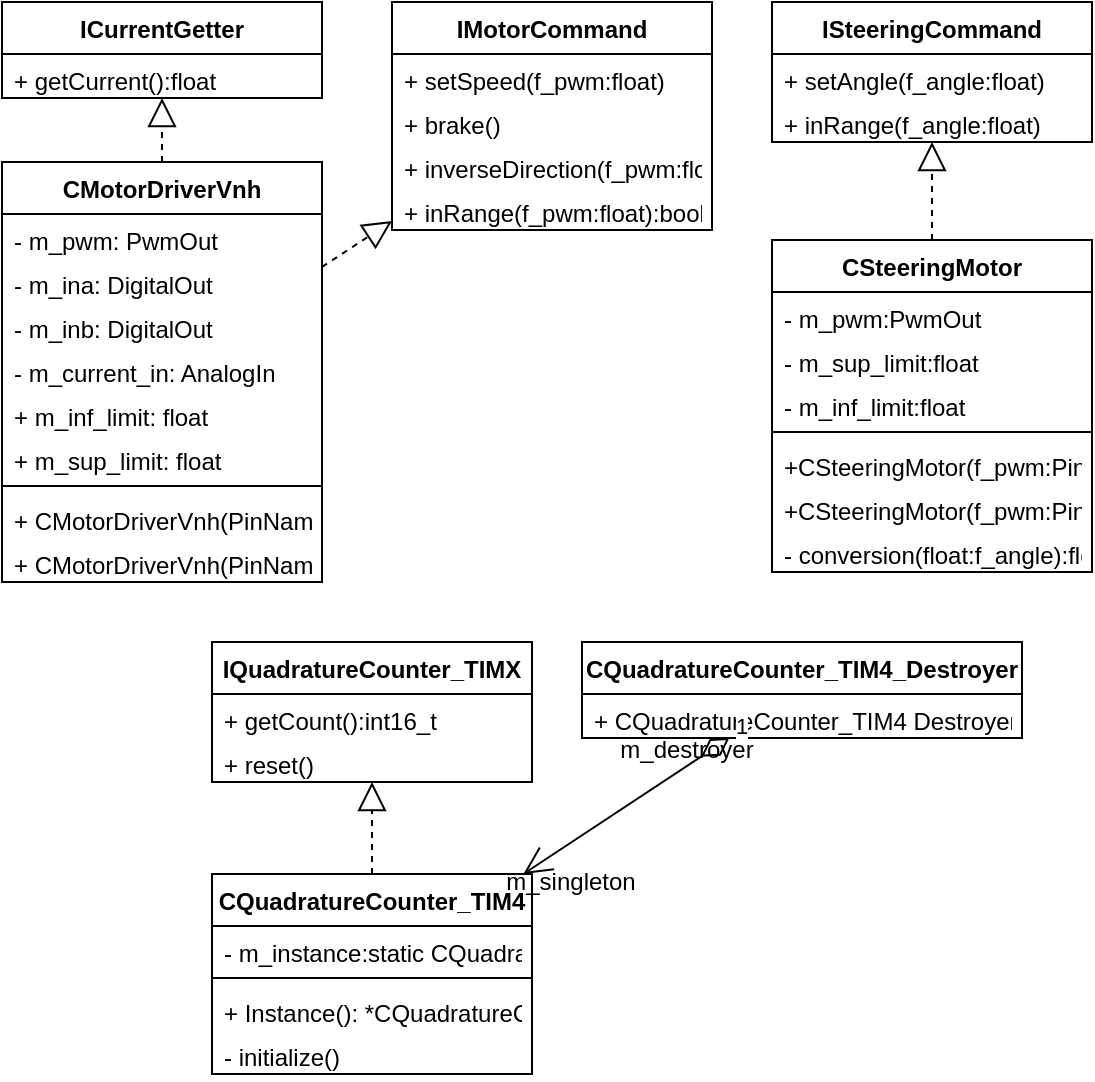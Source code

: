 <mxfile version="12.1.3" type="device" pages="8"><diagram id="1wuYZvtgZYL81RYy_x_d" name="Drivers"><mxGraphModel dx="1422" dy="778" grid="1" gridSize="10" guides="1" tooltips="1" connect="1" arrows="1" fold="1" page="1" pageScale="1" pageWidth="850" pageHeight="1100" math="0" shadow="0"><root><mxCell id="0"/><mxCell id="1" parent="0"/><mxCell id="fUfQVB-zeFh6YAFP1qdp-1" value="IMotorCommand&#xA;" style="swimlane;fontStyle=1;align=center;verticalAlign=top;childLayout=stackLayout;horizontal=1;startSize=26;horizontalStack=0;resizeParent=1;resizeParentMax=0;resizeLast=0;collapsible=1;marginBottom=0;" parent="1" vertex="1"><mxGeometry x="240" y="40" width="160" height="114" as="geometry"/></mxCell><mxCell id="fUfQVB-zeFh6YAFP1qdp-4" value="+ setSpeed(f_pwm:float)" style="text;strokeColor=none;fillColor=none;align=left;verticalAlign=top;spacingLeft=4;spacingRight=4;overflow=hidden;rotatable=0;points=[[0,0.5],[1,0.5]];portConstraint=eastwest;" parent="fUfQVB-zeFh6YAFP1qdp-1" vertex="1"><mxGeometry y="26" width="160" height="22" as="geometry"/></mxCell><mxCell id="fUfQVB-zeFh6YAFP1qdp-11" value="+ brake()" style="text;strokeColor=none;fillColor=none;align=left;verticalAlign=top;spacingLeft=4;spacingRight=4;overflow=hidden;rotatable=0;points=[[0,0.5],[1,0.5]];portConstraint=eastwest;" parent="fUfQVB-zeFh6YAFP1qdp-1" vertex="1"><mxGeometry y="48" width="160" height="22" as="geometry"/></mxCell><mxCell id="fUfQVB-zeFh6YAFP1qdp-12" value="+ inverseDirection(f_pwm:float)" style="text;strokeColor=none;fillColor=none;align=left;verticalAlign=top;spacingLeft=4;spacingRight=4;overflow=hidden;rotatable=0;points=[[0,0.5],[1,0.5]];portConstraint=eastwest;" parent="fUfQVB-zeFh6YAFP1qdp-1" vertex="1"><mxGeometry y="70" width="160" height="22" as="geometry"/></mxCell><mxCell id="fUfQVB-zeFh6YAFP1qdp-13" value="+ inRange(f_pwm:float):bool&#xA;" style="text;strokeColor=none;fillColor=none;align=left;verticalAlign=top;spacingLeft=4;spacingRight=4;overflow=hidden;rotatable=0;points=[[0,0.5],[1,0.5]];portConstraint=eastwest;" parent="fUfQVB-zeFh6YAFP1qdp-1" vertex="1"><mxGeometry y="92" width="160" height="22" as="geometry"/></mxCell><mxCell id="fUfQVB-zeFh6YAFP1qdp-5" value="CMotorDriverVnh&#xA;" style="swimlane;fontStyle=1;align=center;verticalAlign=top;childLayout=stackLayout;horizontal=1;startSize=26;horizontalStack=0;resizeParent=1;resizeParentMax=0;resizeLast=0;collapsible=1;marginBottom=0;" parent="1" vertex="1"><mxGeometry x="45" y="120" width="160" height="210" as="geometry"/></mxCell><mxCell id="fUfQVB-zeFh6YAFP1qdp-6" value="- m_pwm: PwmOut" style="text;strokeColor=none;fillColor=none;align=left;verticalAlign=top;spacingLeft=4;spacingRight=4;overflow=hidden;rotatable=0;points=[[0,0.5],[1,0.5]];portConstraint=eastwest;" parent="fUfQVB-zeFh6YAFP1qdp-5" vertex="1"><mxGeometry y="26" width="160" height="22" as="geometry"/></mxCell><mxCell id="fUfQVB-zeFh6YAFP1qdp-14" value="- m_ina: DigitalOut" style="text;strokeColor=none;fillColor=none;align=left;verticalAlign=top;spacingLeft=4;spacingRight=4;overflow=hidden;rotatable=0;points=[[0,0.5],[1,0.5]];portConstraint=eastwest;" parent="fUfQVB-zeFh6YAFP1qdp-5" vertex="1"><mxGeometry y="48" width="160" height="22" as="geometry"/></mxCell><mxCell id="fUfQVB-zeFh6YAFP1qdp-18" value="- m_inb: DigitalOut" style="text;strokeColor=none;fillColor=none;align=left;verticalAlign=top;spacingLeft=4;spacingRight=4;overflow=hidden;rotatable=0;points=[[0,0.5],[1,0.5]];portConstraint=eastwest;" parent="fUfQVB-zeFh6YAFP1qdp-5" vertex="1"><mxGeometry y="70" width="160" height="22" as="geometry"/></mxCell><mxCell id="fUfQVB-zeFh6YAFP1qdp-15" value="- m_current_in: AnalogIn" style="text;strokeColor=none;fillColor=none;align=left;verticalAlign=top;spacingLeft=4;spacingRight=4;overflow=hidden;rotatable=0;points=[[0,0.5],[1,0.5]];portConstraint=eastwest;" parent="fUfQVB-zeFh6YAFP1qdp-5" vertex="1"><mxGeometry y="92" width="160" height="22" as="geometry"/></mxCell><mxCell id="fUfQVB-zeFh6YAFP1qdp-16" value="+ m_inf_limit: float" style="text;strokeColor=none;fillColor=none;align=left;verticalAlign=top;spacingLeft=4;spacingRight=4;overflow=hidden;rotatable=0;points=[[0,0.5],[1,0.5]];portConstraint=eastwest;" parent="fUfQVB-zeFh6YAFP1qdp-5" vertex="1"><mxGeometry y="114" width="160" height="22" as="geometry"/></mxCell><mxCell id="fUfQVB-zeFh6YAFP1qdp-17" value="+ m_sup_limit: float" style="text;strokeColor=none;fillColor=none;align=left;verticalAlign=top;spacingLeft=4;spacingRight=4;overflow=hidden;rotatable=0;points=[[0,0.5],[1,0.5]];portConstraint=eastwest;" parent="fUfQVB-zeFh6YAFP1qdp-5" vertex="1"><mxGeometry y="136" width="160" height="22" as="geometry"/></mxCell><mxCell id="fUfQVB-zeFh6YAFP1qdp-7" value="" style="line;strokeWidth=1;fillColor=none;align=left;verticalAlign=middle;spacingTop=-1;spacingLeft=3;spacingRight=3;rotatable=0;labelPosition=right;points=[];portConstraint=eastwest;" parent="fUfQVB-zeFh6YAFP1qdp-5" vertex="1"><mxGeometry y="158" width="160" height="8" as="geometry"/></mxCell><mxCell id="fUfQVB-zeFh6YAFP1qdp-8" value="+ CMotorDriverVnh(PinName,PinName,PinName)" style="text;strokeColor=none;fillColor=none;align=left;verticalAlign=top;spacingLeft=4;spacingRight=4;overflow=hidden;rotatable=0;points=[[0,0.5],[1,0.5]];portConstraint=eastwest;" parent="fUfQVB-zeFh6YAFP1qdp-5" vertex="1"><mxGeometry y="166" width="160" height="22" as="geometry"/></mxCell><mxCell id="fUfQVB-zeFh6YAFP1qdp-19" value="+ CMotorDriverVnh(PinName,PinName,PinName,float,float)&#xA;" style="text;strokeColor=none;fillColor=none;align=left;verticalAlign=top;spacingLeft=4;spacingRight=4;overflow=hidden;rotatable=0;points=[[0,0.5],[1,0.5]];portConstraint=eastwest;" parent="fUfQVB-zeFh6YAFP1qdp-5" vertex="1"><mxGeometry y="188" width="160" height="22" as="geometry"/></mxCell><mxCell id="fUfQVB-zeFh6YAFP1qdp-9" value="ICurrentGetter&#xA;" style="swimlane;fontStyle=1;align=center;verticalAlign=top;childLayout=stackLayout;horizontal=1;startSize=26;horizontalStack=0;resizeParent=1;resizeParentMax=0;resizeLast=0;collapsible=1;marginBottom=0;" parent="1" vertex="1"><mxGeometry x="45" y="40" width="160" height="48" as="geometry"/></mxCell><mxCell id="fUfQVB-zeFh6YAFP1qdp-10" value="+ getCurrent():float" style="text;strokeColor=none;fillColor=none;align=left;verticalAlign=top;spacingLeft=4;spacingRight=4;overflow=hidden;rotatable=0;points=[[0,0.5],[1,0.5]];portConstraint=eastwest;" parent="fUfQVB-zeFh6YAFP1qdp-9" vertex="1"><mxGeometry y="26" width="160" height="22" as="geometry"/></mxCell><mxCell id="fUfQVB-zeFh6YAFP1qdp-21" value="" style="endArrow=block;dashed=1;endFill=0;endSize=12;html=1;" parent="1" source="fUfQVB-zeFh6YAFP1qdp-5" target="fUfQVB-zeFh6YAFP1qdp-9" edge="1"><mxGeometry width="160" relative="1" as="geometry"><mxPoint x="20" y="460" as="sourcePoint"/><mxPoint x="180" y="460" as="targetPoint"/></mxGeometry></mxCell><mxCell id="fUfQVB-zeFh6YAFP1qdp-22" value="" style="endArrow=block;dashed=1;endFill=0;endSize=12;html=1;" parent="1" source="fUfQVB-zeFh6YAFP1qdp-5" target="fUfQVB-zeFh6YAFP1qdp-1" edge="1"><mxGeometry width="160" relative="1" as="geometry"><mxPoint x="122.347" y="200.0" as="sourcePoint"/><mxPoint x="132.347" y="102" as="targetPoint"/></mxGeometry></mxCell><mxCell id="fUfQVB-zeFh6YAFP1qdp-23" value="ISteeringCommand" style="swimlane;fontStyle=1;align=center;verticalAlign=top;childLayout=stackLayout;horizontal=1;startSize=26;horizontalStack=0;resizeParent=1;resizeParentMax=0;resizeLast=0;collapsible=1;marginBottom=0;" parent="1" vertex="1"><mxGeometry x="430" y="40" width="160" height="70" as="geometry"/></mxCell><mxCell id="fUfQVB-zeFh6YAFP1qdp-24" value="+ setAngle(f_angle:float)" style="text;strokeColor=none;fillColor=none;align=left;verticalAlign=top;spacingLeft=4;spacingRight=4;overflow=hidden;rotatable=0;points=[[0,0.5],[1,0.5]];portConstraint=eastwest;" parent="fUfQVB-zeFh6YAFP1qdp-23" vertex="1"><mxGeometry y="26" width="160" height="22" as="geometry"/></mxCell><mxCell id="fUfQVB-zeFh6YAFP1qdp-25" value="+ inRange(f_angle:float)" style="text;strokeColor=none;fillColor=none;align=left;verticalAlign=top;spacingLeft=4;spacingRight=4;overflow=hidden;rotatable=0;points=[[0,0.5],[1,0.5]];portConstraint=eastwest;" parent="fUfQVB-zeFh6YAFP1qdp-23" vertex="1"><mxGeometry y="48" width="160" height="22" as="geometry"/></mxCell><mxCell id="fUfQVB-zeFh6YAFP1qdp-26" value="CSteeringMotor" style="swimlane;fontStyle=1;align=center;verticalAlign=top;childLayout=stackLayout;horizontal=1;startSize=26;horizontalStack=0;resizeParent=1;resizeParentMax=0;resizeLast=0;collapsible=1;marginBottom=0;" parent="1" vertex="1"><mxGeometry x="430" y="159" width="160" height="166" as="geometry"/></mxCell><mxCell id="fUfQVB-zeFh6YAFP1qdp-30" value="- m_pwm:PwmOut" style="text;strokeColor=none;fillColor=none;align=left;verticalAlign=top;spacingLeft=4;spacingRight=4;overflow=hidden;rotatable=0;points=[[0,0.5],[1,0.5]];portConstraint=eastwest;" parent="fUfQVB-zeFh6YAFP1qdp-26" vertex="1"><mxGeometry y="26" width="160" height="22" as="geometry"/></mxCell><mxCell id="fUfQVB-zeFh6YAFP1qdp-32" value="- m_sup_limit:float" style="text;strokeColor=none;fillColor=none;align=left;verticalAlign=top;spacingLeft=4;spacingRight=4;overflow=hidden;rotatable=0;points=[[0,0.5],[1,0.5]];portConstraint=eastwest;" parent="fUfQVB-zeFh6YAFP1qdp-26" vertex="1"><mxGeometry y="48" width="160" height="22" as="geometry"/></mxCell><mxCell id="fUfQVB-zeFh6YAFP1qdp-31" value="- m_inf_limit:float" style="text;strokeColor=none;fillColor=none;align=left;verticalAlign=top;spacingLeft=4;spacingRight=4;overflow=hidden;rotatable=0;points=[[0,0.5],[1,0.5]];portConstraint=eastwest;" parent="fUfQVB-zeFh6YAFP1qdp-26" vertex="1"><mxGeometry y="70" width="160" height="22" as="geometry"/></mxCell><mxCell id="fUfQVB-zeFh6YAFP1qdp-28" value="" style="line;strokeWidth=1;fillColor=none;align=left;verticalAlign=middle;spacingTop=-1;spacingLeft=3;spacingRight=3;rotatable=0;labelPosition=right;points=[];portConstraint=eastwest;" parent="fUfQVB-zeFh6YAFP1qdp-26" vertex="1"><mxGeometry y="92" width="160" height="8" as="geometry"/></mxCell><mxCell id="fUfQVB-zeFh6YAFP1qdp-34" value="+CSteeringMotor(f_pwm:PinName)" style="text;strokeColor=none;fillColor=none;align=left;verticalAlign=top;spacingLeft=4;spacingRight=4;overflow=hidden;rotatable=0;points=[[0,0.5],[1,0.5]];portConstraint=eastwest;" parent="fUfQVB-zeFh6YAFP1qdp-26" vertex="1"><mxGeometry y="100" width="160" height="22" as="geometry"/></mxCell><mxCell id="fUfQVB-zeFh6YAFP1qdp-35" value="+CSteeringMotor(f_pwm:PinName, f_inf_limit:float,f_sup_limit:float)" style="text;strokeColor=none;fillColor=none;align=left;verticalAlign=top;spacingLeft=4;spacingRight=4;overflow=hidden;rotatable=0;points=[[0,0.5],[1,0.5]];portConstraint=eastwest;" parent="fUfQVB-zeFh6YAFP1qdp-26" vertex="1"><mxGeometry y="122" width="160" height="22" as="geometry"/></mxCell><mxCell id="fUfQVB-zeFh6YAFP1qdp-29" value="- conversion(float:f_angle):float" style="text;strokeColor=none;fillColor=none;align=left;verticalAlign=top;spacingLeft=4;spacingRight=4;overflow=hidden;rotatable=0;points=[[0,0.5],[1,0.5]];portConstraint=eastwest;" parent="fUfQVB-zeFh6YAFP1qdp-26" vertex="1"><mxGeometry y="144" width="160" height="22" as="geometry"/></mxCell><mxCell id="fUfQVB-zeFh6YAFP1qdp-36" value="" style="endArrow=block;dashed=1;endFill=0;endSize=12;html=1;" parent="1" source="fUfQVB-zeFh6YAFP1qdp-26" target="fUfQVB-zeFh6YAFP1qdp-23" edge="1"><mxGeometry width="160" relative="1" as="geometry"><mxPoint x="50" y="390" as="sourcePoint"/><mxPoint x="210" y="390" as="targetPoint"/></mxGeometry></mxCell><mxCell id="fUfQVB-zeFh6YAFP1qdp-37" value="IQuadratureCounter_TIMX" style="swimlane;fontStyle=1;align=center;verticalAlign=top;childLayout=stackLayout;horizontal=1;startSize=26;horizontalStack=0;resizeParent=1;resizeParentMax=0;resizeLast=0;collapsible=1;marginBottom=0;" parent="1" vertex="1"><mxGeometry x="150" y="360" width="160" height="70" as="geometry"/></mxCell><mxCell id="fUfQVB-zeFh6YAFP1qdp-38" value="+ getCount():int16_t" style="text;strokeColor=none;fillColor=none;align=left;verticalAlign=top;spacingLeft=4;spacingRight=4;overflow=hidden;rotatable=0;points=[[0,0.5],[1,0.5]];portConstraint=eastwest;" parent="fUfQVB-zeFh6YAFP1qdp-37" vertex="1"><mxGeometry y="26" width="160" height="22" as="geometry"/></mxCell><mxCell id="fUfQVB-zeFh6YAFP1qdp-39" value="+ reset()" style="text;strokeColor=none;fillColor=none;align=left;verticalAlign=top;spacingLeft=4;spacingRight=4;overflow=hidden;rotatable=0;points=[[0,0.5],[1,0.5]];portConstraint=eastwest;" parent="fUfQVB-zeFh6YAFP1qdp-37" vertex="1"><mxGeometry y="48" width="160" height="22" as="geometry"/></mxCell><mxCell id="fUfQVB-zeFh6YAFP1qdp-40" value="CQuadratureCounter_TIM4&#xA;" style="swimlane;fontStyle=1;align=center;verticalAlign=top;childLayout=stackLayout;horizontal=1;startSize=26;horizontalStack=0;resizeParent=1;resizeParentMax=0;resizeLast=0;collapsible=1;marginBottom=0;" parent="1" vertex="1"><mxGeometry x="150" y="476" width="160" height="100" as="geometry"/></mxCell><mxCell id="fUfQVB-zeFh6YAFP1qdp-41" value="- m_instance:static CQuadratureCounter_TIM4*" style="text;strokeColor=none;fillColor=none;align=left;verticalAlign=top;spacingLeft=4;spacingRight=4;overflow=hidden;rotatable=0;points=[[0,0.5],[1,0.5]];portConstraint=eastwest;" parent="fUfQVB-zeFh6YAFP1qdp-40" vertex="1"><mxGeometry y="26" width="160" height="22" as="geometry"/></mxCell><mxCell id="fUfQVB-zeFh6YAFP1qdp-42" value="" style="line;strokeWidth=1;fillColor=none;align=left;verticalAlign=middle;spacingTop=-1;spacingLeft=3;spacingRight=3;rotatable=0;labelPosition=right;points=[];portConstraint=eastwest;" parent="fUfQVB-zeFh6YAFP1qdp-40" vertex="1"><mxGeometry y="48" width="160" height="8" as="geometry"/></mxCell><mxCell id="fUfQVB-zeFh6YAFP1qdp-43" value="+ Instance(): *CQuadratureCounter_TIM4" style="text;strokeColor=none;fillColor=none;align=left;verticalAlign=top;spacingLeft=4;spacingRight=4;overflow=hidden;rotatable=0;points=[[0,0.5],[1,0.5]];portConstraint=eastwest;" parent="fUfQVB-zeFh6YAFP1qdp-40" vertex="1"><mxGeometry y="56" width="160" height="22" as="geometry"/></mxCell><mxCell id="fUfQVB-zeFh6YAFP1qdp-49" value="- initialize()" style="text;strokeColor=none;fillColor=none;align=left;verticalAlign=top;spacingLeft=4;spacingRight=4;overflow=hidden;rotatable=0;points=[[0,0.5],[1,0.5]];portConstraint=eastwest;" parent="fUfQVB-zeFh6YAFP1qdp-40" vertex="1"><mxGeometry y="78" width="160" height="22" as="geometry"/></mxCell><mxCell id="fUfQVB-zeFh6YAFP1qdp-44" value="CQuadratureCounter_TIM4_Destroyer&#xA;" style="swimlane;fontStyle=1;align=center;verticalAlign=top;childLayout=stackLayout;horizontal=1;startSize=26;horizontalStack=0;resizeParent=1;resizeParentMax=0;resizeLast=0;collapsible=1;marginBottom=0;" parent="1" vertex="1"><mxGeometry x="335" y="360" width="220" height="48" as="geometry"/></mxCell><mxCell id="fUfQVB-zeFh6YAFP1qdp-47" value="+ CQuadratureCounter_TIM4 Destroyer()" style="text;strokeColor=none;fillColor=none;align=left;verticalAlign=top;spacingLeft=4;spacingRight=4;overflow=hidden;rotatable=0;points=[[0,0.5],[1,0.5]];portConstraint=eastwest;" parent="fUfQVB-zeFh6YAFP1qdp-44" vertex="1"><mxGeometry y="26" width="220" height="22" as="geometry"/></mxCell><mxCell id="fUfQVB-zeFh6YAFP1qdp-51" value="1" style="endArrow=open;html=1;endSize=12;startArrow=diamondThin;startSize=14;startFill=0;align=left;verticalAlign=bottom;rounded=0;strokeColor=#000000;" parent="1" source="fUfQVB-zeFh6YAFP1qdp-44" target="fUfQVB-zeFh6YAFP1qdp-40" edge="1"><mxGeometry x="-1" y="3" relative="1" as="geometry"><mxPoint x="435" y="590" as="sourcePoint"/><mxPoint x="315" y="620" as="targetPoint"/><Array as="points"/></mxGeometry></mxCell><mxCell id="fUfQVB-zeFh6YAFP1qdp-54" value="&lt;div&gt;m_destroyer&lt;/div&gt;" style="text;html=1;resizable=0;points=[];align=center;verticalAlign=middle;labelBackgroundColor=none;" parent="fUfQVB-zeFh6YAFP1qdp-51" vertex="1" connectable="0"><mxGeometry x="-0.325" y="2" relative="1" as="geometry"><mxPoint x="11.5" y="-18.5" as="offset"/></mxGeometry></mxCell><mxCell id="fUfQVB-zeFh6YAFP1qdp-55" value="&lt;div&gt;m_singleton&lt;/div&gt;" style="text;html=1;resizable=0;points=[];align=center;verticalAlign=middle;labelBackgroundColor=none;" parent="fUfQVB-zeFh6YAFP1qdp-51" vertex="1" connectable="0"><mxGeometry x="0.733" y="1" relative="1" as="geometry"><mxPoint x="8.5" y="12" as="offset"/></mxGeometry></mxCell><mxCell id="fUfQVB-zeFh6YAFP1qdp-52" value="" style="endArrow=block;dashed=1;endFill=0;endSize=12;html=1;strokeColor=#000000;" parent="1" source="fUfQVB-zeFh6YAFP1qdp-40" target="fUfQVB-zeFh6YAFP1qdp-37" edge="1"><mxGeometry width="160" relative="1" as="geometry"><mxPoint x="145" y="610" as="sourcePoint"/><mxPoint x="305" y="610" as="targetPoint"/></mxGeometry></mxCell></root></mxGraphModel></diagram><diagram id="fGqtF1xuK6YIFbO9h0kv" name="Encoder"><mxGraphModel dx="1422" dy="778" grid="1" gridSize="10" guides="1" tooltips="1" connect="1" arrows="1" fold="1" page="1" pageScale="1" pageWidth="850" pageHeight="1100" math="0" shadow="0"><root><mxCell id="h8HE4jbzpS3IOAGkcVgL-0"/><mxCell id="h8HE4jbzpS3IOAGkcVgL-1" parent="h8HE4jbzpS3IOAGkcVgL-0"/><mxCell id="DFCBRa3InSs8cTZmhtao-0" value="IEncoderGetter" style="swimlane;fontStyle=1;align=center;verticalAlign=top;childLayout=stackLayout;horizontal=1;startSize=26;horizontalStack=0;resizeParent=1;resizeParentMax=0;resizeLast=0;collapsible=1;marginBottom=0;labelBackgroundColor=none;" vertex="1" parent="h8HE4jbzpS3IOAGkcVgL-1"><mxGeometry x="20" y="20" width="160" height="92" as="geometry"/></mxCell><mxCell id="DFCBRa3InSs8cTZmhtao-3" value="+ getCount():int16_t" style="text;strokeColor=none;fillColor=none;align=left;verticalAlign=top;spacingLeft=4;spacingRight=4;overflow=hidden;rotatable=0;points=[[0,0.5],[1,0.5]];portConstraint=eastwest;" vertex="1" parent="DFCBRa3InSs8cTZmhtao-0"><mxGeometry y="26" width="160" height="22" as="geometry"/></mxCell><mxCell id="DFCBRa3InSs8cTZmhtao-8" value="+ getSpeedRps():float" style="text;strokeColor=none;fillColor=none;align=left;verticalAlign=top;spacingLeft=4;spacingRight=4;overflow=hidden;rotatable=0;points=[[0,0.5],[1,0.5]];portConstraint=eastwest;labelBackgroundColor=none;" vertex="1" parent="DFCBRa3InSs8cTZmhtao-0"><mxGeometry y="48" width="160" height="22" as="geometry"/></mxCell><mxCell id="DFCBRa3InSs8cTZmhtao-9" value="+isAbs():bool" style="text;strokeColor=none;fillColor=none;align=left;verticalAlign=top;spacingLeft=4;spacingRight=4;overflow=hidden;rotatable=0;points=[[0,0.5],[1,0.5]];portConstraint=eastwest;labelBackgroundColor=none;" vertex="1" parent="DFCBRa3InSs8cTZmhtao-0"><mxGeometry y="70" width="160" height="22" as="geometry"/></mxCell><mxCell id="DFCBRa3InSs8cTZmhtao-4" value="IEncoderNonFilteredGetter" style="swimlane;fontStyle=1;align=center;verticalAlign=top;childLayout=stackLayout;horizontal=1;startSize=26;horizontalStack=0;resizeParent=1;resizeParentMax=0;resizeLast=0;collapsible=1;marginBottom=0;labelBackgroundColor=none;" vertex="1" parent="h8HE4jbzpS3IOAGkcVgL-1"><mxGeometry x="260" y="20" width="160" height="70" as="geometry"/></mxCell><mxCell id="DFCBRa3InSs8cTZmhtao-7" value="+ getNonFilteredCount(): int16_t" style="text;strokeColor=none;fillColor=none;align=left;verticalAlign=top;spacingLeft=4;spacingRight=4;overflow=hidden;rotatable=0;points=[[0,0.5],[1,0.5]];portConstraint=eastwest;" vertex="1" parent="DFCBRa3InSs8cTZmhtao-4"><mxGeometry y="26" width="160" height="22" as="geometry"/></mxCell><mxCell id="DFCBRa3InSs8cTZmhtao-10" value="+ getNonFilteredSpeedRps(): float" style="text;strokeColor=none;fillColor=none;align=left;verticalAlign=top;spacingLeft=4;spacingRight=4;overflow=hidden;rotatable=0;points=[[0,0.5],[1,0.5]];portConstraint=eastwest;" vertex="1" parent="DFCBRa3InSs8cTZmhtao-4"><mxGeometry y="48" width="160" height="22" as="geometry"/></mxCell><mxCell id="DFCBRa3InSs8cTZmhtao-11" value="CQuadratureEncoder" style="swimlane;fontStyle=1;align=center;verticalAlign=top;childLayout=stackLayout;horizontal=1;startSize=26;horizontalStack=0;resizeParent=1;resizeParentMax=0;resizeLast=0;collapsible=1;marginBottom=0;labelBackgroundColor=none;" vertex="1" parent="h8HE4jbzpS3IOAGkcVgL-1"><mxGeometry x="20" y="160" width="160" height="166" as="geometry"/></mxCell><mxCell id="18Uu9I5DVq3eW04LDvmM-3" value="# m_timer: RtosTimer" style="text;strokeColor=none;fillColor=none;align=left;verticalAlign=top;spacingLeft=4;spacingRight=4;overflow=hidden;rotatable=0;points=[[0,0.5],[1,0.5]];portConstraint=eastwest;labelBackgroundColor=none;" vertex="1" parent="DFCBRa3InSs8cTZmhtao-11"><mxGeometry y="26" width="160" height="22" as="geometry"/></mxCell><mxCell id="DFCBRa3InSs8cTZmhtao-22" value="# m_resolution" style="text;strokeColor=none;fillColor=none;align=left;verticalAlign=top;spacingLeft=4;spacingRight=4;overflow=hidden;rotatable=0;points=[[0,0.5],[1,0.5]];portConstraint=eastwest;labelBackgroundColor=none;" vertex="1" parent="DFCBRa3InSs8cTZmhtao-11"><mxGeometry y="48" width="160" height="22" as="geometry"/></mxCell><mxCell id="DFCBRa3InSs8cTZmhtao-21" value="# m_taskperiod_s" style="text;strokeColor=none;fillColor=none;align=left;verticalAlign=top;spacingLeft=4;spacingRight=4;overflow=hidden;rotatable=0;points=[[0,0.5],[1,0.5]];portConstraint=eastwest;labelBackgroundColor=none;" vertex="1" parent="DFCBRa3InSs8cTZmhtao-11"><mxGeometry y="70" width="160" height="22" as="geometry"/></mxCell><mxCell id="DFCBRa3InSs8cTZmhtao-20" value="# m_encoderCnt:int16_t" style="text;strokeColor=none;fillColor=none;align=left;verticalAlign=top;spacingLeft=4;spacingRight=4;overflow=hidden;rotatable=0;points=[[0,0.5],[1,0.5]];portConstraint=eastwest;labelBackgroundColor=none;" vertex="1" parent="DFCBRa3InSs8cTZmhtao-11"><mxGeometry y="92" width="160" height="22" as="geometry"/></mxCell><mxCell id="DFCBRa3InSs8cTZmhtao-13" value="" style="line;strokeWidth=1;fillColor=none;align=left;verticalAlign=middle;spacingTop=-1;spacingLeft=3;spacingRight=3;rotatable=0;labelPosition=right;points=[];portConstraint=eastwest;" vertex="1" parent="DFCBRa3InSs8cTZmhtao-11"><mxGeometry y="114" width="160" height="8" as="geometry"/></mxCell><mxCell id="DFCBRa3InSs8cTZmhtao-14" value="+ startTimer()" style="text;strokeColor=none;fillColor=none;align=left;verticalAlign=top;spacingLeft=4;spacingRight=4;overflow=hidden;rotatable=0;points=[[0,0.5],[1,0.5]];portConstraint=eastwest;" vertex="1" parent="DFCBRa3InSs8cTZmhtao-11"><mxGeometry y="122" width="160" height="22" as="geometry"/></mxCell><mxCell id="18Uu9I5DVq3eW04LDvmM-4" value="+ _run()" style="text;strokeColor=none;fillColor=none;align=left;verticalAlign=top;spacingLeft=4;spacingRight=4;overflow=hidden;rotatable=0;points=[[0,0.5],[1,0.5]];portConstraint=eastwest;labelBackgroundColor=none;" vertex="1" parent="DFCBRa3InSs8cTZmhtao-11"><mxGeometry y="144" width="160" height="22" as="geometry"/></mxCell><mxCell id="DFCBRa3InSs8cTZmhtao-15" value="CQuadratureEncoderWithFilter" style="swimlane;fontStyle=1;align=center;verticalAlign=top;childLayout=stackLayout;horizontal=1;startSize=26;horizontalStack=0;resizeParent=1;resizeParentMax=0;resizeLast=0;collapsible=1;marginBottom=0;labelBackgroundColor=none;" vertex="1" parent="h8HE4jbzpS3IOAGkcVgL-1"><mxGeometry x="220" y="134" width="240" height="48" as="geometry"/></mxCell><mxCell id="DFCBRa3InSs8cTZmhtao-16" value="# m_encoderCntFiltered" style="text;strokeColor=none;fillColor=none;align=left;verticalAlign=top;spacingLeft=4;spacingRight=4;overflow=hidden;rotatable=0;points=[[0,0.5],[1,0.5]];portConstraint=eastwest;" vertex="1" parent="DFCBRa3InSs8cTZmhtao-15"><mxGeometry y="26" width="240" height="22" as="geometry"/></mxCell><mxCell id="18Uu9I5DVq3eW04LDvmM-0" value="IQuadratureCounter_TIMX" style="swimlane;fontStyle=1;align=center;verticalAlign=top;childLayout=stackLayout;horizontal=1;startSize=26;horizontalStack=0;resizeParent=1;resizeParentMax=0;resizeLast=0;collapsible=1;marginBottom=0;" vertex="1" parent="h8HE4jbzpS3IOAGkcVgL-1"><mxGeometry x="250" y="324" width="160" height="70" as="geometry"/></mxCell><mxCell id="18Uu9I5DVq3eW04LDvmM-1" value="+ getCount():int16_t" style="text;strokeColor=none;fillColor=none;align=left;verticalAlign=top;spacingLeft=4;spacingRight=4;overflow=hidden;rotatable=0;points=[[0,0.5],[1,0.5]];portConstraint=eastwest;" vertex="1" parent="18Uu9I5DVq3eW04LDvmM-0"><mxGeometry y="26" width="160" height="22" as="geometry"/></mxCell><mxCell id="18Uu9I5DVq3eW04LDvmM-2" value="+ reset()" style="text;strokeColor=none;fillColor=none;align=left;verticalAlign=top;spacingLeft=4;spacingRight=4;overflow=hidden;rotatable=0;points=[[0,0.5],[1,0.5]];portConstraint=eastwest;" vertex="1" parent="18Uu9I5DVq3eW04LDvmM-0"><mxGeometry y="48" width="160" height="22" as="geometry"/></mxCell><mxCell id="18Uu9I5DVq3eW04LDvmM-5" value="signal::filter::IFilter&lt;float&gt;" style="swimlane;fontStyle=1;align=center;verticalAlign=top;childLayout=stackLayout;horizontal=1;startSize=26;horizontalStack=0;resizeParent=1;resizeParentMax=0;resizeLast=0;collapsible=1;marginBottom=0;labelBackgroundColor=none;" vertex="1" parent="h8HE4jbzpS3IOAGkcVgL-1"><mxGeometry x="250" y="251" width="160" height="48" as="geometry"/></mxCell><mxCell id="18Uu9I5DVq3eW04LDvmM-6" value="operator(f_value:float):float" style="text;strokeColor=none;fillColor=none;align=left;verticalAlign=top;spacingLeft=4;spacingRight=4;overflow=hidden;rotatable=0;points=[[0,0.5],[1,0.5]];portConstraint=eastwest;" vertex="1" parent="18Uu9I5DVq3eW04LDvmM-5"><mxGeometry y="26" width="160" height="22" as="geometry"/></mxCell><mxCell id="18Uu9I5DVq3eW04LDvmM-9" value="" style="endArrow=block;dashed=1;endFill=0;endSize=12;html=1;strokeColor=#000000;" edge="1" parent="h8HE4jbzpS3IOAGkcVgL-1" source="DFCBRa3InSs8cTZmhtao-11" target="DFCBRa3InSs8cTZmhtao-0"><mxGeometry width="160" relative="1" as="geometry"><mxPoint x="20" y="370" as="sourcePoint"/><mxPoint x="180" y="370" as="targetPoint"/></mxGeometry></mxCell><mxCell id="18Uu9I5DVq3eW04LDvmM-10" value="" style="endArrow=block;dashed=1;endFill=0;endSize=12;html=1;strokeColor=#000000;" edge="1" parent="h8HE4jbzpS3IOAGkcVgL-1" source="DFCBRa3InSs8cTZmhtao-15" target="DFCBRa3InSs8cTZmhtao-4"><mxGeometry width="160" relative="1" as="geometry"><mxPoint x="20" y="370" as="sourcePoint"/><mxPoint x="180" y="370" as="targetPoint"/></mxGeometry></mxCell><mxCell id="18Uu9I5DVq3eW04LDvmM-14" value="" style="endArrow=block;endSize=16;endFill=0;html=1;strokeColor=#000000;" edge="1" parent="h8HE4jbzpS3IOAGkcVgL-1" source="DFCBRa3InSs8cTZmhtao-15" target="DFCBRa3InSs8cTZmhtao-11"><mxGeometry width="160" relative="1" as="geometry"><mxPoint x="20" y="370" as="sourcePoint"/><mxPoint x="180" y="370" as="targetPoint"/></mxGeometry></mxCell><mxCell id="18Uu9I5DVq3eW04LDvmM-15" value="" style="endArrow=diamondThin;endFill=0;endSize=24;html=1;strokeColor=#000000;" edge="1" parent="h8HE4jbzpS3IOAGkcVgL-1" source="18Uu9I5DVq3eW04LDvmM-0" target="DFCBRa3InSs8cTZmhtao-11"><mxGeometry width="160" relative="1" as="geometry"><mxPoint x="20" y="370" as="sourcePoint"/><mxPoint x="180" y="370" as="targetPoint"/></mxGeometry></mxCell><mxCell id="18Uu9I5DVq3eW04LDvmM-17" value="&lt;div&gt;m_quadraturecounter&lt;/div&gt;" style="text;html=1;resizable=0;points=[];align=center;verticalAlign=middle;labelBackgroundColor=none;" vertex="1" connectable="0" parent="18Uu9I5DVq3eW04LDvmM-15"><mxGeometry x="-0.63" y="-1" relative="1" as="geometry"><mxPoint as="offset"/></mxGeometry></mxCell><mxCell id="18Uu9I5DVq3eW04LDvmM-16" value="" style="endArrow=diamondThin;endFill=0;endSize=24;html=1;strokeColor=#000000;" edge="1" parent="h8HE4jbzpS3IOAGkcVgL-1" source="18Uu9I5DVq3eW04LDvmM-5" target="DFCBRa3InSs8cTZmhtao-15"><mxGeometry width="160" relative="1" as="geometry"><mxPoint x="20" y="370" as="sourcePoint"/><mxPoint x="180" y="370" as="targetPoint"/></mxGeometry></mxCell><mxCell id="18Uu9I5DVq3eW04LDvmM-18" value="&lt;div&gt;m_filter&lt;/div&gt;" style="text;html=1;resizable=0;points=[];align=center;verticalAlign=middle;labelBackgroundColor=none;" vertex="1" connectable="0" parent="18Uu9I5DVq3eW04LDvmM-16"><mxGeometry x="-0.324" y="1" relative="1" as="geometry"><mxPoint as="offset"/></mxGeometry></mxCell></root></mxGraphModel></diagram><diagram id="m1Kpj4wk4RdKzBIMoiz7" name="Controllers"><mxGraphModel dx="1422" dy="778" grid="0" gridSize="10" guides="1" tooltips="1" connect="1" arrows="1" fold="1" page="1" pageScale="1" pageWidth="850" pageHeight="1100" math="0" shadow="0"><root><mxCell id="pwAGJBE06QfHTyh2mvjO-0"/><mxCell id="pwAGJBE06QfHTyh2mvjO-1" parent="pwAGJBE06QfHTyh2mvjO-0"/><mxCell id="VIJAeCFyJtdT6keT64Dt-38" value="siso" style="shape=umlFrame;whiteSpace=wrap;html=1;labelBackgroundColor=none;width=139;height=25;" vertex="1" parent="pwAGJBE06QfHTyh2mvjO-1"><mxGeometry x="23" y="247" width="604" height="213" as="geometry"/></mxCell><mxCell id="pwAGJBE06QfHTyh2mvjO-2" value="IConverter" style="swimlane;fontStyle=1;align=center;verticalAlign=top;childLayout=stackLayout;horizontal=1;startSize=26;horizontalStack=0;resizeParent=1;resizeParentMax=0;resizeLast=0;collapsible=1;marginBottom=0;labelBackgroundColor=none;" vertex="1" parent="pwAGJBE06QfHTyh2mvjO-1"><mxGeometry x="230.5" y="20" width="160" height="48" as="geometry"/></mxCell><mxCell id="pwAGJBE06QfHTyh2mvjO-5" value="+ operator(value:float): float" style="text;strokeColor=none;fillColor=none;align=left;verticalAlign=top;spacingLeft=4;spacingRight=4;overflow=hidden;rotatable=0;points=[[0,0.5],[1,0.5]];portConstraint=eastwest;" vertex="1" parent="pwAGJBE06QfHTyh2mvjO-2"><mxGeometry y="26" width="160" height="22" as="geometry"/></mxCell><mxCell id="VIJAeCFyJtdT6keT64Dt-14" value="" style="group" vertex="1" connectable="0" parent="pwAGJBE06QfHTyh2mvjO-1"><mxGeometry x="20" y="110" width="290.5" height="101" as="geometry"/></mxCell><mxCell id="pwAGJBE06QfHTyh2mvjO-6" value="CConverterPolynom" style="swimlane;fontStyle=1;align=center;verticalAlign=top;childLayout=stackLayout;horizontal=1;startSize=26;horizontalStack=0;resizeParent=1;resizeParentMax=0;resizeLast=0;collapsible=1;marginBottom=0;labelBackgroundColor=none;" vertex="1" parent="VIJAeCFyJtdT6keT64Dt-14"><mxGeometry y="15" width="240" height="78" as="geometry"/></mxCell><mxCell id="pwAGJBE06QfHTyh2mvjO-7" value="+ m_coeff: std::array&lt;float,Nord+1&gt;" style="text;strokeColor=none;fillColor=none;align=left;verticalAlign=top;spacingLeft=4;spacingRight=4;overflow=hidden;rotatable=0;points=[[0,0.5],[1,0.5]];portConstraint=eastwest;" vertex="1" parent="pwAGJBE06QfHTyh2mvjO-6"><mxGeometry y="26" width="240" height="22" as="geometry"/></mxCell><mxCell id="pwAGJBE06QfHTyh2mvjO-8" value="" style="line;strokeWidth=1;fillColor=none;align=left;verticalAlign=middle;spacingTop=-1;spacingLeft=3;spacingRight=3;rotatable=0;labelPosition=right;points=[];portConstraint=eastwest;" vertex="1" parent="pwAGJBE06QfHTyh2mvjO-6"><mxGeometry y="48" width="240" height="8" as="geometry"/></mxCell><mxCell id="pwAGJBE06QfHTyh2mvjO-9" value="+CConverterPolynom(std::array&lt;float,Nord+1&gt;)" style="text;strokeColor=none;fillColor=none;align=left;verticalAlign=top;spacingLeft=4;spacingRight=4;overflow=hidden;rotatable=0;points=[[0,0.5],[1,0.5]];portConstraint=eastwest;" vertex="1" parent="pwAGJBE06QfHTyh2mvjO-6"><mxGeometry y="56" width="240" height="22" as="geometry"/></mxCell><mxCell id="VIJAeCFyJtdT6keT64Dt-12" value="Nord: uint8_t" style="html=1;labelBackgroundColor=none;dashed=1;" vertex="1" parent="VIJAeCFyJtdT6keT64Dt-14"><mxGeometry x="189.5" width="101" height="30" as="geometry"/></mxCell><mxCell id="VIJAeCFyJtdT6keT64Dt-15" value="" style="endArrow=block;dashed=1;endFill=0;endSize=12;html=1;strokeColor=#000000;" edge="1" parent="pwAGJBE06QfHTyh2mvjO-1" source="pwAGJBE06QfHTyh2mvjO-6" target="pwAGJBE06QfHTyh2mvjO-2"><mxGeometry width="160" relative="1" as="geometry"><mxPoint x="20" y="670" as="sourcePoint"/><mxPoint x="180" y="670" as="targetPoint"/></mxGeometry></mxCell><mxCell id="VIJAeCFyJtdT6keT64Dt-18" value="" style="group" vertex="1" connectable="0" parent="pwAGJBE06QfHTyh2mvjO-1"><mxGeometry x="350" y="110" width="320" height="127" as="geometry"/></mxCell><mxCell id="pwAGJBE06QfHTyh2mvjO-10" value="CConverterSpline" style="swimlane;fontStyle=1;align=center;verticalAlign=top;childLayout=stackLayout;horizontal=1;startSize=26;horizontalStack=0;resizeParent=1;resizeParentMax=0;resizeLast=0;collapsible=1;marginBottom=0;labelBackgroundColor=none;" vertex="1" parent="VIJAeCFyJtdT6keT64Dt-18"><mxGeometry y="15" width="240" height="100" as="geometry"/></mxCell><mxCell id="pwAGJBE06QfHTyh2mvjO-11" value="- m_breaks: CBreakeContainerType" style="text;strokeColor=none;fillColor=none;align=left;verticalAlign=top;spacingLeft=4;spacingRight=4;overflow=hidden;rotatable=0;points=[[0,0.5],[1,0.5]];portConstraint=eastwest;" vertex="1" parent="pwAGJBE06QfHTyh2mvjO-10"><mxGeometry y="26" width="240" height="22" as="geometry"/></mxCell><mxCell id="VIJAeCFyJtdT6keT64Dt-9" value="- m_splines: CSplineContainerType" style="text;strokeColor=none;fillColor=none;align=left;verticalAlign=top;spacingLeft=4;spacingRight=4;overflow=hidden;rotatable=0;points=[[0,0.5],[1,0.5]];portConstraint=eastwest;labelBackgroundColor=none;" vertex="1" parent="pwAGJBE06QfHTyh2mvjO-10"><mxGeometry y="48" width="240" height="22" as="geometry"/></mxCell><mxCell id="pwAGJBE06QfHTyh2mvjO-12" value="" style="line;strokeWidth=1;fillColor=none;align=left;verticalAlign=middle;spacingTop=-1;spacingLeft=3;spacingRight=3;rotatable=0;labelPosition=right;points=[];portConstraint=eastwest;" vertex="1" parent="pwAGJBE06QfHTyh2mvjO-10"><mxGeometry y="70" width="240" height="8" as="geometry"/></mxCell><mxCell id="pwAGJBE06QfHTyh2mvjO-13" value="+CConverterSpline(f_breaks,f_splines)" style="text;strokeColor=none;fillColor=none;align=left;verticalAlign=top;spacingLeft=4;spacingRight=4;overflow=hidden;rotatable=0;points=[[0,0.5],[1,0.5]];portConstraint=eastwest;" vertex="1" parent="pwAGJBE06QfHTyh2mvjO-10"><mxGeometry y="78" width="240" height="22" as="geometry"/></mxCell><mxCell id="VIJAeCFyJtdT6keT64Dt-17" value="NrBreak,Nord: uint8_t" style="html=1;labelBackgroundColor=none;dashed=1;" vertex="1" parent="VIJAeCFyJtdT6keT64Dt-18"><mxGeometry x="180" width="140" height="30" as="geometry"/></mxCell><mxCell id="VIJAeCFyJtdT6keT64Dt-19" value="" style="endArrow=block;dashed=1;endFill=0;endSize=12;html=1;strokeColor=#000000;" edge="1" parent="pwAGJBE06QfHTyh2mvjO-1" source="pwAGJBE06QfHTyh2mvjO-10" target="pwAGJBE06QfHTyh2mvjO-2"><mxGeometry width="160" relative="1" as="geometry"><mxPoint x="20" y="260" as="sourcePoint"/><mxPoint x="180" y="260" as="targetPoint"/></mxGeometry></mxCell><mxCell id="VIJAeCFyJtdT6keT64Dt-36" value="" style="endArrow=block;dashed=1;endFill=0;endSize=12;html=1;strokeColor=#000000;" edge="1" parent="pwAGJBE06QfHTyh2mvjO-1" source="VIJAeCFyJtdT6keT64Dt-23" target="VIJAeCFyJtdT6keT64Dt-20"><mxGeometry width="160" relative="1" as="geometry"><mxPoint x="70" y="821" as="sourcePoint"/><mxPoint x="230" y="821" as="targetPoint"/></mxGeometry></mxCell><mxCell id="VIJAeCFyJtdT6keT64Dt-34" value="" style="group" vertex="1" connectable="0" parent="pwAGJBE06QfHTyh2mvjO-1"><mxGeometry x="45.5" y="302" width="230.5" height="89" as="geometry"/></mxCell><mxCell id="VIJAeCFyJtdT6keT64Dt-20" value="IController" style="swimlane;fontStyle=1;align=center;verticalAlign=top;childLayout=stackLayout;horizontal=1;startSize=26;horizontalStack=0;resizeParent=1;resizeParentMax=0;resizeLast=0;collapsible=1;marginBottom=0;labelBackgroundColor=none;" vertex="1" parent="VIJAeCFyJtdT6keT64Dt-34"><mxGeometry y="15" width="180" height="74" as="geometry"/></mxCell><mxCell id="VIJAeCFyJtdT6keT64Dt-21" value="+ calculateContro(ref:const T&amp;): T" style="text;strokeColor=none;fillColor=none;align=left;verticalAlign=top;spacingLeft=4;spacingRight=4;overflow=hidden;rotatable=0;points=[[0,0.5],[1,0.5]];portConstraint=eastwest;" vertex="1" parent="VIJAeCFyJtdT6keT64Dt-20"><mxGeometry y="26" width="180" height="22" as="geometry"/></mxCell><mxCell id="VIJAeCFyJtdT6keT64Dt-22" value="+ clear()" style="text;strokeColor=none;fillColor=none;align=left;verticalAlign=top;spacingLeft=4;spacingRight=4;overflow=hidden;rotatable=0;points=[[0,0.5],[1,0.5]];portConstraint=eastwest;dashed=1;labelBackgroundColor=none;" vertex="1" parent="VIJAeCFyJtdT6keT64Dt-20"><mxGeometry y="48" width="180" height="26" as="geometry"/></mxCell><mxCell id="VIJAeCFyJtdT6keT64Dt-28" value="T: class" style="html=1;labelBackgroundColor=none;dashed=1;" vertex="1" parent="VIJAeCFyJtdT6keT64Dt-34"><mxGeometry x="129.5" width="101" height="30" as="geometry"/></mxCell><mxCell id="VIJAeCFyJtdT6keT64Dt-33" style="edgeStyle=none;rounded=0;orthogonalLoop=1;jettySize=auto;html=1;exitX=0.5;exitY=0;exitDx=0;exitDy=0;strokeColor=#000000;" edge="1" parent="VIJAeCFyJtdT6keT64Dt-34" source="VIJAeCFyJtdT6keT64Dt-28" target="VIJAeCFyJtdT6keT64Dt-28"><mxGeometry relative="1" as="geometry"/></mxCell><mxCell id="VIJAeCFyJtdT6keT64Dt-35" value="" style="group" vertex="1" connectable="0" parent="pwAGJBE06QfHTyh2mvjO-1"><mxGeometry x="299.5" y="264.5" width="290.5" height="179" as="geometry"/></mxCell><mxCell id="VIJAeCFyJtdT6keT64Dt-23" value="CPidController" style="swimlane;fontStyle=1;align=center;verticalAlign=top;childLayout=stackLayout;horizontal=1;startSize=26;horizontalStack=0;resizeParent=1;resizeParentMax=0;resizeLast=0;collapsible=1;marginBottom=0;labelBackgroundColor=none;" vertex="1" parent="VIJAeCFyJtdT6keT64Dt-35"><mxGeometry y="15" width="240" height="164" as="geometry"/></mxCell><mxCell id="VIJAeCFyJtdT6keT64Dt-24" value="m_pidTf: CPidSystemmodelType" style="text;strokeColor=none;fillColor=none;align=left;verticalAlign=top;spacingLeft=4;spacingRight=4;overflow=hidden;rotatable=0;points=[[0,0.5],[1,0.5]];portConstraint=eastwest;" vertex="1" parent="VIJAeCFyJtdT6keT64Dt-23"><mxGeometry y="26" width="240" height="26" as="geometry"/></mxCell><mxCell id="VIJAeCFyJtdT6keT64Dt-29" value="m_dt:T" style="text;strokeColor=none;fillColor=none;align=left;verticalAlign=top;spacingLeft=4;spacingRight=4;overflow=hidden;rotatable=0;points=[[0,0.5],[1,0.5]];portConstraint=eastwest;labelBackgroundColor=none;" vertex="1" parent="VIJAeCFyJtdT6keT64Dt-23"><mxGeometry y="52" width="240" height="26" as="geometry"/></mxCell><mxCell id="VIJAeCFyJtdT6keT64Dt-25" value="" style="line;strokeWidth=1;fillColor=none;align=left;verticalAlign=middle;spacingTop=-1;spacingLeft=3;spacingRight=3;rotatable=0;labelPosition=right;points=[];portConstraint=eastwest;" vertex="1" parent="VIJAeCFyJtdT6keT64Dt-23"><mxGeometry y="78" width="240" height="8" as="geometry"/></mxCell><mxCell id="VIJAeCFyJtdT6keT64Dt-30" value="+ CPidController(f_kp,f_ki,f_kd,f_tf,f_dt:T)" style="text;strokeColor=none;fillColor=none;align=left;verticalAlign=top;spacingLeft=4;spacingRight=4;overflow=hidden;rotatable=0;points=[[0,0.5],[1,0.5]];portConstraint=eastwest;labelBackgroundColor=none;" vertex="1" parent="VIJAeCFyJtdT6keT64Dt-23"><mxGeometry y="86" width="240" height="26" as="geometry"/></mxCell><mxCell id="VIJAeCFyJtdT6keT64Dt-31" value="+CPidController(f_pid:CPidSystemmodelType, f_dt T)" style="text;strokeColor=none;fillColor=none;align=left;verticalAlign=top;spacingLeft=4;spacingRight=4;overflow=hidden;rotatable=0;points=[[0,0.5],[1,0.5]];portConstraint=eastwest;labelBackgroundColor=none;" vertex="1" parent="VIJAeCFyJtdT6keT64Dt-23"><mxGeometry y="112" width="240" height="26" as="geometry"/></mxCell><mxCell id="VIJAeCFyJtdT6keT64Dt-68" value="+ serialCallback(a:const char*, b:char*)" style="text;strokeColor=none;fillColor=none;align=left;verticalAlign=top;spacingLeft=4;spacingRight=4;overflow=hidden;rotatable=0;points=[[0,0.5],[1,0.5]];portConstraint=eastwest;" vertex="1" parent="VIJAeCFyJtdT6keT64Dt-23"><mxGeometry y="138" width="240" height="26" as="geometry"/></mxCell><mxCell id="VIJAeCFyJtdT6keT64Dt-27" value="T: class" style="html=1;labelBackgroundColor=none;dashed=1;" vertex="1" parent="VIJAeCFyJtdT6keT64Dt-35"><mxGeometry x="189.5" width="101" height="30" as="geometry"/></mxCell><mxCell id="VIJAeCFyJtdT6keT64Dt-44" value="CMotorController" style="swimlane;fontStyle=1;align=center;verticalAlign=top;childLayout=stackLayout;horizontal=1;startSize=26;horizontalStack=0;resizeParent=1;resizeParentMax=0;resizeLast=0;collapsible=1;marginBottom=0;labelBackgroundColor=none;" vertex="1" parent="pwAGJBE06QfHTyh2mvjO-1"><mxGeometry x="20" y="481" width="333" height="554" as="geometry"/></mxCell><mxCell id="VIJAeCFyJtdT6keT64Dt-45" value="+ field: type" style="text;strokeColor=none;fillColor=none;align=left;verticalAlign=top;spacingLeft=4;spacingRight=4;overflow=hidden;rotatable=0;points=[[0,0.5],[1,0.5]];portConstraint=eastwest;" vertex="1" parent="VIJAeCFyJtdT6keT64Dt-44"><mxGeometry y="26" width="333" height="26" as="geometry"/></mxCell><mxCell id="VIJAeCFyJtdT6keT64Dt-59" value="- m_sup_ref: const float" style="text;strokeColor=none;fillColor=none;align=left;verticalAlign=top;spacingLeft=4;spacingRight=4;overflow=hidden;rotatable=0;points=[[0,0.5],[1,0.5]];portConstraint=eastwest;labelBackgroundColor=none;" vertex="1" parent="VIJAeCFyJtdT6keT64Dt-44"><mxGeometry y="52" width="333" height="26" as="geometry"/></mxCell><mxCell id="VIJAeCFyJtdT6keT64Dt-58" value="- m_inf_ref: const float" style="text;strokeColor=none;fillColor=none;align=left;verticalAlign=top;spacingLeft=4;spacingRight=4;overflow=hidden;rotatable=0;points=[[0,0.5],[1,0.5]];portConstraint=eastwest;labelBackgroundColor=none;" vertex="1" parent="VIJAeCFyJtdT6keT64Dt-44"><mxGeometry y="78" width="333" height="26" as="geometry"/></mxCell><mxCell id="VIJAeCFyJtdT6keT64Dt-57" value="- m_mes_abs_sup: const float" style="text;strokeColor=none;fillColor=none;align=left;verticalAlign=top;spacingLeft=4;spacingRight=4;overflow=hidden;rotatable=0;points=[[0,0.5],[1,0.5]];portConstraint=eastwest;labelBackgroundColor=none;" vertex="1" parent="VIJAeCFyJtdT6keT64Dt-44"><mxGeometry y="104" width="333" height="26" as="geometry"/></mxCell><mxCell id="VIJAeCFyJtdT6keT64Dt-56" value="- m_mes_abs_inf: const float" style="text;strokeColor=none;fillColor=none;align=left;verticalAlign=top;spacingLeft=4;spacingRight=4;overflow=hidden;rotatable=0;points=[[0,0.5],[1,0.5]];portConstraint=eastwest;labelBackgroundColor=none;" vertex="1" parent="VIJAeCFyJtdT6keT64Dt-44"><mxGeometry y="130" width="333" height="26" as="geometry"/></mxCell><mxCell id="VIJAeCFyJtdT6keT64Dt-55" value="- m_ref_abs_inf: const float" style="text;strokeColor=none;fillColor=none;align=left;verticalAlign=top;spacingLeft=4;spacingRight=4;overflow=hidden;rotatable=0;points=[[0,0.5],[1,0.5]];portConstraint=eastwest;labelBackgroundColor=none;" vertex="1" parent="VIJAeCFyJtdT6keT64Dt-44"><mxGeometry y="156" width="333" height="26" as="geometry"/></mxCell><mxCell id="VIJAeCFyJtdT6keT64Dt-54" value="- m_control_inf: const float" style="text;strokeColor=none;fillColor=none;align=left;verticalAlign=top;spacingLeft=4;spacingRight=4;overflow=hidden;rotatable=0;points=[[0,0.5],[1,0.5]];portConstraint=eastwest;labelBackgroundColor=none;" vertex="1" parent="VIJAeCFyJtdT6keT64Dt-44"><mxGeometry y="182" width="333" height="26" as="geometry"/></mxCell><mxCell id="VIJAeCFyJtdT6keT64Dt-53" value="- m_control_sup: const float" style="text;strokeColor=none;fillColor=none;align=left;verticalAlign=top;spacingLeft=4;spacingRight=4;overflow=hidden;rotatable=0;points=[[0,0.5],[1,0.5]];portConstraint=eastwest;labelBackgroundColor=none;" vertex="1" parent="VIJAeCFyJtdT6keT64Dt-44"><mxGeometry y="208" width="333" height="26" as="geometry"/></mxCell><mxCell id="VIJAeCFyJtdT6keT64Dt-52" value="- m_maxNrHighPwm: const uint8_t" style="text;strokeColor=none;fillColor=none;align=left;verticalAlign=top;spacingLeft=4;spacingRight=4;overflow=hidden;rotatable=0;points=[[0,0.5],[1,0.5]];portConstraint=eastwest;labelBackgroundColor=none;" vertex="1" parent="VIJAeCFyJtdT6keT64Dt-44"><mxGeometry y="234" width="333" height="26" as="geometry"/></mxCell><mxCell id="VIJAeCFyJtdT6keT64Dt-51" value="- m_nrHighPwm: uint8_t" style="text;strokeColor=none;fillColor=none;align=left;verticalAlign=top;spacingLeft=4;spacingRight=4;overflow=hidden;rotatable=0;points=[[0,0.5],[1,0.5]];portConstraint=eastwest;labelBackgroundColor=none;" vertex="1" parent="VIJAeCFyJtdT6keT64Dt-44"><mxGeometry y="260" width="333" height="26" as="geometry"/></mxCell><mxCell id="VIJAeCFyJtdT6keT64Dt-50" value="- m_error: double" style="text;strokeColor=none;fillColor=none;align=left;verticalAlign=top;spacingLeft=4;spacingRight=4;overflow=hidden;rotatable=0;points=[[0,0.5],[1,0.5]];portConstraint=eastwest;labelBackgroundColor=none;" vertex="1" parent="VIJAeCFyJtdT6keT64Dt-44"><mxGeometry y="286" width="333" height="26" as="geometry"/></mxCell><mxCell id="VIJAeCFyJtdT6keT64Dt-49" value="- m_u: double" style="text;strokeColor=none;fillColor=none;align=left;verticalAlign=top;spacingLeft=4;spacingRight=4;overflow=hidden;rotatable=0;points=[[0,0.5],[1,0.5]];portConstraint=eastwest;labelBackgroundColor=none;" vertex="1" parent="VIJAeCFyJtdT6keT64Dt-44"><mxGeometry y="312" width="333" height="26" as="geometry"/></mxCell><mxCell id="VIJAeCFyJtdT6keT64Dt-48" value="- m_RefRps:double" style="text;strokeColor=none;fillColor=none;align=left;verticalAlign=top;spacingLeft=4;spacingRight=4;overflow=hidden;rotatable=0;points=[[0,0.5],[1,0.5]];portConstraint=eastwest;labelBackgroundColor=none;" vertex="1" parent="VIJAeCFyJtdT6keT64Dt-44"><mxGeometry y="338" width="333" height="26" as="geometry"/></mxCell><mxCell id="VIJAeCFyJtdT6keT64Dt-46" value="" style="line;strokeWidth=1;fillColor=none;align=left;verticalAlign=middle;spacingTop=-1;spacingLeft=3;spacingRight=3;rotatable=0;labelPosition=right;points=[];portConstraint=eastwest;" vertex="1" parent="VIJAeCFyJtdT6keT64Dt-44"><mxGeometry y="364" width="333" height="8" as="geometry"/></mxCell><mxCell id="VIJAeCFyJtdT6keT64Dt-47" value="+ setRef(f_RefRps: double)" style="text;strokeColor=none;fillColor=none;align=left;verticalAlign=top;spacingLeft=4;spacingRight=4;overflow=hidden;rotatable=0;points=[[0,0.5],[1,0.5]];portConstraint=eastwest;" vertex="1" parent="VIJAeCFyJtdT6keT64Dt-44"><mxGeometry y="372" width="333" height="26" as="geometry"/></mxCell><mxCell id="VIJAeCFyJtdT6keT64Dt-60" value="+ getRef():double" style="text;strokeColor=none;fillColor=none;align=left;verticalAlign=top;spacingLeft=4;spacingRight=4;overflow=hidden;rotatable=0;points=[[0,0.5],[1,0.5]];portConstraint=eastwest;labelBackgroundColor=none;" vertex="1" parent="VIJAeCFyJtdT6keT64Dt-44"><mxGeometry y="398" width="333" height="26" as="geometry"/></mxCell><mxCell id="VIJAeCFyJtdT6keT64Dt-64" value="+inRange(value:double):bool" style="text;strokeColor=none;fillColor=none;align=left;verticalAlign=top;spacingLeft=4;spacingRight=4;overflow=hidden;rotatable=0;points=[[0,0.5],[1,0.5]];portConstraint=eastwest;labelBackgroundColor=none;" vertex="1" parent="VIJAeCFyJtdT6keT64Dt-44"><mxGeometry y="424" width="333" height="26" as="geometry"/></mxCell><mxCell id="VIJAeCFyJtdT6keT64Dt-65" value="+ control():int8_t" style="text;strokeColor=none;fillColor=none;align=left;verticalAlign=top;spacingLeft=4;spacingRight=4;overflow=hidden;rotatable=0;points=[[0,0.5],[1,0.5]];portConstraint=eastwest;labelBackgroundColor=none;" vertex="1" parent="VIJAeCFyJtdT6keT64Dt-44"><mxGeometry y="450" width="333" height="26" as="geometry"/></mxCell><mxCell id="VIJAeCFyJtdT6keT64Dt-63" value="+ clear()" style="text;strokeColor=none;fillColor=none;align=left;verticalAlign=top;spacingLeft=4;spacingRight=4;overflow=hidden;rotatable=0;points=[[0,0.5],[1,0.5]];portConstraint=eastwest;labelBackgroundColor=none;" vertex="1" parent="VIJAeCFyJtdT6keT64Dt-44"><mxGeometry y="476" width="333" height="26" as="geometry"/></mxCell><mxCell id="VIJAeCFyJtdT6keT64Dt-62" value="+getError():double" style="text;strokeColor=none;fillColor=none;align=left;verticalAlign=top;spacingLeft=4;spacingRight=4;overflow=hidden;rotatable=0;points=[[0,0.5],[1,0.5]];portConstraint=eastwest;labelBackgroundColor=none;" vertex="1" parent="VIJAeCFyJtdT6keT64Dt-44"><mxGeometry y="502" width="333" height="26" as="geometry"/></mxCell><mxCell id="VIJAeCFyJtdT6keT64Dt-61" value="+get(): double" style="text;strokeColor=none;fillColor=none;align=left;verticalAlign=top;spacingLeft=4;spacingRight=4;overflow=hidden;rotatable=0;points=[[0,0.5],[1,0.5]];portConstraint=eastwest;labelBackgroundColor=none;" vertex="1" parent="VIJAeCFyJtdT6keT64Dt-44"><mxGeometry y="528" width="333" height="26" as="geometry"/></mxCell><mxCell id="VIJAeCFyJtdT6keT64Dt-66" value="" style="endArrow=diamondThin;endFill=0;endSize=24;html=1;strokeColor=#000000;" edge="1" parent="pwAGJBE06QfHTyh2mvjO-1" source="pwAGJBE06QfHTyh2mvjO-2" target="VIJAeCFyJtdT6keT64Dt-44"><mxGeometry width="160" relative="1" as="geometry"><mxPoint x="450" y="649.5" as="sourcePoint"/><mxPoint x="610" y="649.5" as="targetPoint"/></mxGeometry></mxCell><mxCell id="VIJAeCFyJtdT6keT64Dt-67" value="" style="endArrow=diamondThin;endFill=0;endSize=24;html=1;strokeColor=#000000;" edge="1" parent="pwAGJBE06QfHTyh2mvjO-1" source="VIJAeCFyJtdT6keT64Dt-20" target="VIJAeCFyJtdT6keT64Dt-44"><mxGeometry width="160" relative="1" as="geometry"><mxPoint x="459.5" y="668" as="sourcePoint"/><mxPoint x="619.5" y="668" as="targetPoint"/></mxGeometry></mxCell></root></mxGraphModel></diagram><diagram id="KF5lKhxZIdCGgqWVTmFe" name="Filters"><mxGraphModel dx="981" dy="537" grid="1" gridSize="10" guides="1" tooltips="1" connect="1" arrows="1" fold="1" page="1" pageScale="1" pageWidth="850" pageHeight="1100" math="0" shadow="0"><root><mxCell id="FxXx0wmbrty1Af0O5bA2-0"/><mxCell id="FxXx0wmbrty1Af0O5bA2-1" parent="FxXx0wmbrty1Af0O5bA2-0"/><mxCell id="mS1I9UwXgrRDGvOpVyAk-20" value="" style="group" vertex="1" connectable="0" parent="FxXx0wmbrty1Af0O5bA2-1"><mxGeometry x="280" y="380" width="210.5" height="67" as="geometry"/></mxCell><mxCell id="FxXx0wmbrty1Af0O5bA2-2" value="IFilter" style="swimlane;fontStyle=1;align=center;verticalAlign=top;childLayout=stackLayout;horizontal=1;startSize=26;horizontalStack=0;resizeParent=1;resizeParentMax=0;resizeLast=0;collapsible=1;marginBottom=0;labelBackgroundColor=none;" vertex="1" parent="mS1I9UwXgrRDGvOpVyAk-20"><mxGeometry y="15" width="160" height="48" as="geometry"/></mxCell><mxCell id="FxXx0wmbrty1Af0O5bA2-5" value="+ operator(value:T): T" style="text;strokeColor=none;fillColor=none;align=left;verticalAlign=top;spacingLeft=4;spacingRight=4;overflow=hidden;rotatable=0;points=[[0,0.5],[1,0.5]];portConstraint=eastwest;" vertex="1" parent="FxXx0wmbrty1Af0O5bA2-2"><mxGeometry y="26" width="160" height="22" as="geometry"/></mxCell><mxCell id="WQOCdjkCwZHn9Rvzp-g7-0" value="T: class" style="html=1;labelBackgroundColor=none;dashed=1;" vertex="1" parent="mS1I9UwXgrRDGvOpVyAk-20"><mxGeometry x="109.5" width="101" height="30" as="geometry"/></mxCell><mxCell id="mS1I9UwXgrRDGvOpVyAk-44" value="" style="group" vertex="1" connectable="0" parent="FxXx0wmbrty1Af0O5bA2-1"><mxGeometry x="70" y="40" width="686" height="260" as="geometry"/></mxCell><mxCell id="mS1I9UwXgrRDGvOpVyAk-34" value="lti:siso" style="shape=umlFrame;whiteSpace=wrap;html=1;labelBackgroundColor=none;width=66;height=30;" vertex="1" parent="mS1I9UwXgrRDGvOpVyAk-44"><mxGeometry width="686" height="260" as="geometry"/></mxCell><mxCell id="mS1I9UwXgrRDGvOpVyAk-35" value="" style="group" vertex="1" connectable="0" parent="mS1I9UwXgrRDGvOpVyAk-44"><mxGeometry x="23" y="50" width="241" height="189" as="geometry"/></mxCell><mxCell id="mS1I9UwXgrRDGvOpVyAk-0" value="CIIRFilter" style="swimlane;fontStyle=1;align=center;verticalAlign=top;childLayout=stackLayout;horizontal=1;startSize=26;horizontalStack=0;resizeParent=1;resizeParentMax=0;resizeLast=0;collapsible=1;marginBottom=0;labelBackgroundColor=none;" vertex="1" parent="mS1I9UwXgrRDGvOpVyAk-35"><mxGeometry y="25" width="160" height="144" as="geometry"/></mxCell><mxCell id="mS1I9UwXgrRDGvOpVyAk-1" value="- m_A: CRowVector&lt;T,NA&gt;" style="text;strokeColor=none;fillColor=none;align=left;verticalAlign=top;spacingLeft=4;spacingRight=4;overflow=hidden;rotatable=0;points=[[0,0.5],[1,0.5]];portConstraint=eastwest;" vertex="1" parent="mS1I9UwXgrRDGvOpVyAk-0"><mxGeometry y="26" width="160" height="22" as="geometry"/></mxCell><mxCell id="mS1I9UwXgrRDGvOpVyAk-14" value="- m_U: CColVector&lt;T,NB&gt;" style="text;strokeColor=none;fillColor=none;align=left;verticalAlign=top;spacingLeft=4;spacingRight=4;overflow=hidden;rotatable=0;points=[[0,0.5],[1,0.5]];portConstraint=eastwest;labelBackgroundColor=none;" vertex="1" parent="mS1I9UwXgrRDGvOpVyAk-0"><mxGeometry y="48" width="160" height="22" as="geometry"/></mxCell><mxCell id="mS1I9UwXgrRDGvOpVyAk-13" value="- m_Y: CColVector&lt;T,NA&gt;" style="text;strokeColor=none;fillColor=none;align=left;verticalAlign=top;spacingLeft=4;spacingRight=4;overflow=hidden;rotatable=0;points=[[0,0.5],[1,0.5]];portConstraint=eastwest;labelBackgroundColor=none;" vertex="1" parent="mS1I9UwXgrRDGvOpVyAk-0"><mxGeometry y="70" width="160" height="22" as="geometry"/></mxCell><mxCell id="mS1I9UwXgrRDGvOpVyAk-12" value="- m_B: CRowVector&lt;T,NB&gt;" style="text;strokeColor=none;fillColor=none;align=left;verticalAlign=top;spacingLeft=4;spacingRight=4;overflow=hidden;rotatable=0;points=[[0,0.5],[1,0.5]];portConstraint=eastwest;labelBackgroundColor=none;" vertex="1" parent="mS1I9UwXgrRDGvOpVyAk-0"><mxGeometry y="92" width="160" height="22" as="geometry"/></mxCell><mxCell id="mS1I9UwXgrRDGvOpVyAk-2" value="" style="line;strokeWidth=1;fillColor=none;align=left;verticalAlign=middle;spacingTop=-1;spacingLeft=3;spacingRight=3;rotatable=0;labelPosition=right;points=[];portConstraint=eastwest;" vertex="1" parent="mS1I9UwXgrRDGvOpVyAk-0"><mxGeometry y="114" width="160" height="8" as="geometry"/></mxCell><mxCell id="mS1I9UwXgrRDGvOpVyAk-3" value="+ CIIRFilter(CRowVector&lt;T,NA&gt;,CRowVector&lt;T,NB&gt;)" style="text;strokeColor=none;fillColor=none;align=left;verticalAlign=top;spacingLeft=4;spacingRight=4;overflow=hidden;rotatable=0;points=[[0,0.5],[1,0.5]];portConstraint=eastwest;" vertex="1" parent="mS1I9UwXgrRDGvOpVyAk-0"><mxGeometry y="122" width="160" height="22" as="geometry"/></mxCell><mxCell id="mS1I9UwXgrRDGvOpVyAk-16" value="T: class; NA,NB: uint32_t" style="html=1;labelBackgroundColor=none;dashed=1;" vertex="1" parent="mS1I9UwXgrRDGvOpVyAk-35"><mxGeometry x="100" width="141" height="30" as="geometry"/></mxCell><mxCell id="mS1I9UwXgrRDGvOpVyAk-36" value="" style="group" vertex="1" connectable="0" parent="mS1I9UwXgrRDGvOpVyAk-44"><mxGeometry x="205" y="102" width="241" height="137" as="geometry"/></mxCell><mxCell id="mS1I9UwXgrRDGvOpVyAk-4" value="CFIRFilter" style="swimlane;fontStyle=1;align=center;verticalAlign=top;childLayout=stackLayout;horizontal=1;startSize=26;horizontalStack=0;resizeParent=1;resizeParentMax=0;resizeLast=0;collapsible=1;marginBottom=0;labelBackgroundColor=none;" vertex="1" parent="mS1I9UwXgrRDGvOpVyAk-36"><mxGeometry y="25" width="160" height="100" as="geometry"/></mxCell><mxCell id="mS1I9UwXgrRDGvOpVyAk-5" value="- m_B: CRowVector&lt;T,NB&gt;" style="text;strokeColor=none;fillColor=none;align=left;verticalAlign=top;spacingLeft=4;spacingRight=4;overflow=hidden;rotatable=0;points=[[0,0.5],[1,0.5]];portConstraint=eastwest;" vertex="1" parent="mS1I9UwXgrRDGvOpVyAk-4"><mxGeometry y="26" width="160" height="22" as="geometry"/></mxCell><mxCell id="mS1I9UwXgrRDGvOpVyAk-17" value="- m_U: CColVector&lt;T,NB&gt;" style="text;strokeColor=none;fillColor=none;align=left;verticalAlign=top;spacingLeft=4;spacingRight=4;overflow=hidden;rotatable=0;points=[[0,0.5],[1,0.5]];portConstraint=eastwest;labelBackgroundColor=none;" vertex="1" parent="mS1I9UwXgrRDGvOpVyAk-4"><mxGeometry y="48" width="160" height="22" as="geometry"/></mxCell><mxCell id="mS1I9UwXgrRDGvOpVyAk-6" value="" style="line;strokeWidth=1;fillColor=none;align=left;verticalAlign=middle;spacingTop=-1;spacingLeft=3;spacingRight=3;rotatable=0;labelPosition=right;points=[];portConstraint=eastwest;" vertex="1" parent="mS1I9UwXgrRDGvOpVyAk-4"><mxGeometry y="70" width="160" height="8" as="geometry"/></mxCell><mxCell id="mS1I9UwXgrRDGvOpVyAk-7" value="+ CFIRFilter(CRowVector&lt;T,NB&gt;)" style="text;strokeColor=none;fillColor=none;align=left;verticalAlign=top;spacingLeft=4;spacingRight=4;overflow=hidden;rotatable=0;points=[[0,0.5],[1,0.5]];portConstraint=eastwest;" vertex="1" parent="mS1I9UwXgrRDGvOpVyAk-4"><mxGeometry y="78" width="160" height="22" as="geometry"/></mxCell><mxCell id="mS1I9UwXgrRDGvOpVyAk-19" value="T: class;NB: uint32_t" style="html=1;labelBackgroundColor=none;dashed=1;" vertex="1" parent="mS1I9UwXgrRDGvOpVyAk-36"><mxGeometry x="100" width="141" height="30" as="geometry"/></mxCell><mxCell id="mS1I9UwXgrRDGvOpVyAk-37" value="" style="group" vertex="1" connectable="0" parent="mS1I9UwXgrRDGvOpVyAk-44"><mxGeometry x="455" y="102" width="221" height="137" as="geometry"/></mxCell><mxCell id="mS1I9UwXgrRDGvOpVyAk-8" value="CMeanFilter" style="swimlane;fontStyle=1;align=center;verticalAlign=top;childLayout=stackLayout;horizontal=1;startSize=26;horizontalStack=0;resizeParent=1;resizeParentMax=0;resizeLast=0;collapsible=1;marginBottom=0;labelBackgroundColor=none;" vertex="1" parent="mS1I9UwXgrRDGvOpVyAk-37"><mxGeometry y="25" width="160" height="100" as="geometry"/></mxCell><mxCell id="mS1I9UwXgrRDGvOpVyAk-9" value="- m_B: T" style="text;strokeColor=none;fillColor=none;align=left;verticalAlign=top;spacingLeft=4;spacingRight=4;overflow=hidden;rotatable=0;points=[[0,0.5],[1,0.5]];portConstraint=eastwest;" vertex="1" parent="mS1I9UwXgrRDGvOpVyAk-8"><mxGeometry y="26" width="160" height="22" as="geometry"/></mxCell><mxCell id="mS1I9UwXgrRDGvOpVyAk-33" value="- m_U:CColVector&lt;T,NB&gt;" style="text;strokeColor=none;fillColor=none;align=left;verticalAlign=top;spacingLeft=4;spacingRight=4;overflow=hidden;rotatable=0;points=[[0,0.5],[1,0.5]];portConstraint=eastwest;labelBackgroundColor=none;" vertex="1" parent="mS1I9UwXgrRDGvOpVyAk-8"><mxGeometry y="48" width="160" height="22" as="geometry"/></mxCell><mxCell id="mS1I9UwXgrRDGvOpVyAk-10" value="" style="line;strokeWidth=1;fillColor=none;align=left;verticalAlign=middle;spacingTop=-1;spacingLeft=3;spacingRight=3;rotatable=0;labelPosition=right;points=[];portConstraint=eastwest;" vertex="1" parent="mS1I9UwXgrRDGvOpVyAk-8"><mxGeometry y="70" width="160" height="8" as="geometry"/></mxCell><mxCell id="mS1I9UwXgrRDGvOpVyAk-11" value="+ MeanFilter()" style="text;strokeColor=none;fillColor=none;align=left;verticalAlign=top;spacingLeft=4;spacingRight=4;overflow=hidden;rotatable=0;points=[[0,0.5],[1,0.5]];portConstraint=eastwest;" vertex="1" parent="mS1I9UwXgrRDGvOpVyAk-8"><mxGeometry y="78" width="160" height="22" as="geometry"/></mxCell><mxCell id="mS1I9UwXgrRDGvOpVyAk-25" value="T: class;NB: uint32_t" style="html=1;labelBackgroundColor=none;dashed=1;" vertex="1" parent="mS1I9UwXgrRDGvOpVyAk-37"><mxGeometry x="80" width="141" height="30" as="geometry"/></mxCell><mxCell id="mS1I9UwXgrRDGvOpVyAk-45" value="" style="endArrow=block;dashed=1;endFill=0;endSize=12;html=1;strokeColor=#000000;" edge="1" parent="FxXx0wmbrty1Af0O5bA2-1" source="mS1I9UwXgrRDGvOpVyAk-0" target="FxXx0wmbrty1Af0O5bA2-2"><mxGeometry width="160" relative="1" as="geometry"><mxPoint x="70" y="470" as="sourcePoint"/><mxPoint x="230" y="470" as="targetPoint"/></mxGeometry></mxCell><mxCell id="mS1I9UwXgrRDGvOpVyAk-46" value="" style="endArrow=block;dashed=1;endFill=0;endSize=12;html=1;strokeColor=#000000;" edge="1" parent="FxXx0wmbrty1Af0O5bA2-1" source="mS1I9UwXgrRDGvOpVyAk-4" target="FxXx0wmbrty1Af0O5bA2-2"><mxGeometry width="160" relative="1" as="geometry"><mxPoint x="60" y="510" as="sourcePoint"/><mxPoint x="220" y="510" as="targetPoint"/></mxGeometry></mxCell><mxCell id="mS1I9UwXgrRDGvOpVyAk-47" value="" style="endArrow=block;dashed=1;endFill=0;endSize=12;html=1;strokeColor=#000000;" edge="1" parent="FxXx0wmbrty1Af0O5bA2-1" source="mS1I9UwXgrRDGvOpVyAk-8" target="FxXx0wmbrty1Af0O5bA2-2"><mxGeometry width="160" relative="1" as="geometry"><mxPoint x="50" y="550" as="sourcePoint"/><mxPoint x="210" y="550" as="targetPoint"/></mxGeometry></mxCell><mxCell id="mS1I9UwXgrRDGvOpVyAk-70" value="" style="endArrow=block;dashed=1;endFill=0;endSize=12;html=1;strokeColor=#000000;" edge="1" parent="FxXx0wmbrty1Af0O5bA2-1" source="mS1I9UwXgrRDGvOpVyAk-48" target="FxXx0wmbrty1Af0O5bA2-2"><mxGeometry width="160" relative="1" as="geometry"><mxPoint x="70" y="760" as="sourcePoint"/><mxPoint x="230" y="760" as="targetPoint"/></mxGeometry></mxCell><mxCell id="mS1I9UwXgrRDGvOpVyAk-74" value="" style="group" vertex="1" connectable="0" parent="FxXx0wmbrty1Af0O5bA2-1"><mxGeometry x="250" y="490" width="290" height="241" as="geometry"/></mxCell><mxCell id="mS1I9UwXgrRDGvOpVyAk-65" value="&lt;div&gt;nlti::siso&lt;/div&gt;" style="shape=umlFrame;whiteSpace=wrap;html=1;labelBackgroundColor=none;" vertex="1" parent="mS1I9UwXgrRDGvOpVyAk-74"><mxGeometry width="290" height="241" as="geometry"/></mxCell><mxCell id="mS1I9UwXgrRDGvOpVyAk-72" value="" style="group" vertex="1" connectable="0" parent="mS1I9UwXgrRDGvOpVyAk-74"><mxGeometry x="28.433" y="20" width="249.067" height="208.483" as="geometry"/></mxCell><mxCell id="mS1I9UwXgrRDGvOpVyAk-48" value="CMedianFilter" style="swimlane;fontStyle=1;align=center;verticalAlign=top;childLayout=stackLayout;horizontal=1;startSize=26;horizontalStack=0;resizeParent=1;resizeParentMax=0;resizeLast=0;collapsible=1;marginBottom=0;labelBackgroundColor=none;" vertex="1" parent="mS1I9UwXgrRDGvOpVyAk-72"><mxGeometry y="20.041" width="162.133" height="188.441" as="geometry"/></mxCell><mxCell id="mS1I9UwXgrRDGvOpVyAk-49" value="- m_median: my_structure" style="text;strokeColor=none;fillColor=none;align=left;verticalAlign=top;spacingLeft=4;spacingRight=4;overflow=hidden;rotatable=0;points=[[0,0.5],[1,0.5]];portConstraint=eastwest;" vertex="1" parent="mS1I9UwXgrRDGvOpVyAk-48"><mxGeometry y="26" width="162.133" height="22" as="geometry"/></mxCell><mxCell id="mS1I9UwXgrRDGvOpVyAk-58" value="- m_smallest: my_structure" style="text;strokeColor=none;fillColor=none;align=left;verticalAlign=top;spacingLeft=4;spacingRight=4;overflow=hidden;rotatable=0;points=[[0,0.5],[1,0.5]];portConstraint=eastwest;labelBackgroundColor=none;" vertex="1" parent="mS1I9UwXgrRDGvOpVyAk-48"><mxGeometry y="48" width="162.133" height="22" as="geometry"/></mxCell><mxCell id="mS1I9UwXgrRDGvOpVyAk-61" value="- my_queue: my_structure[N]" style="text;strokeColor=none;fillColor=none;align=left;verticalAlign=top;spacingLeft=4;spacingRight=4;overflow=hidden;rotatable=0;points=[[0,0.5],[1,0.5]];portConstraint=eastwest;labelBackgroundColor=none;" vertex="1" parent="mS1I9UwXgrRDGvOpVyAk-48"><mxGeometry y="70" width="162.133" height="22" as="geometry"/></mxCell><mxCell id="mS1I9UwXgrRDGvOpVyAk-60" value="- m_size: uint32_t" style="text;strokeColor=none;fillColor=none;align=left;verticalAlign=top;spacingLeft=4;spacingRight=4;overflow=hidden;rotatable=0;points=[[0,0.5],[1,0.5]];portConstraint=eastwest;labelBackgroundColor=none;" vertex="1" parent="mS1I9UwXgrRDGvOpVyAk-48"><mxGeometry y="92" width="162.133" height="22" as="geometry"/></mxCell><mxCell id="mS1I9UwXgrRDGvOpVyAk-59" value="- m_new: uint32_t" style="text;strokeColor=none;fillColor=none;align=left;verticalAlign=top;spacingLeft=4;spacingRight=4;overflow=hidden;rotatable=0;points=[[0,0.5],[1,0.5]];portConstraint=eastwest;labelBackgroundColor=none;" vertex="1" parent="mS1I9UwXgrRDGvOpVyAk-48"><mxGeometry y="114" width="162.133" height="22" as="geometry"/></mxCell><mxCell id="mS1I9UwXgrRDGvOpVyAk-50" value="" style="line;strokeWidth=1;fillColor=none;align=left;verticalAlign=middle;spacingTop=-1;spacingLeft=3;spacingRight=3;rotatable=0;labelPosition=right;points=[];portConstraint=eastwest;" vertex="1" parent="mS1I9UwXgrRDGvOpVyAk-48"><mxGeometry y="136" width="162.133" height="8.441" as="geometry"/></mxCell><mxCell id="mS1I9UwXgrRDGvOpVyAk-51" value="+ addNewValue(f_val:T):T" style="text;strokeColor=none;fillColor=none;align=left;verticalAlign=top;spacingLeft=4;spacingRight=4;overflow=hidden;rotatable=0;points=[[0,0.5],[1,0.5]];portConstraint=eastwest;" vertex="1" parent="mS1I9UwXgrRDGvOpVyAk-48"><mxGeometry y="144.441" width="162.133" height="22" as="geometry"/></mxCell><mxCell id="mS1I9UwXgrRDGvOpVyAk-62" value="+ getMedian(): T" style="text;strokeColor=none;fillColor=none;align=left;verticalAlign=top;spacingLeft=4;spacingRight=4;overflow=hidden;rotatable=0;points=[[0,0.5],[1,0.5]];portConstraint=eastwest;labelBackgroundColor=none;" vertex="1" parent="mS1I9UwXgrRDGvOpVyAk-48"><mxGeometry y="166.441" width="162.133" height="22" as="geometry"/></mxCell><mxCell id="mS1I9UwXgrRDGvOpVyAk-71" value="T: class;N: uint32_t" style="html=1;labelBackgroundColor=none;dashed=1;" vertex="1" parent="mS1I9UwXgrRDGvOpVyAk-72"><mxGeometry x="108.067" width="141" height="30" as="geometry"/></mxCell></root></mxGraphModel></diagram><diagram id="hyQa2ygNMLVHk5Kg-WuK" name="Systemmodels"><mxGraphModel dx="1422" dy="778" grid="1" gridSize="10" guides="1" tooltips="1" connect="1" arrows="1" fold="1" page="1" pageScale="1" pageWidth="850" pageHeight="1100" math="0" shadow="0"><root><mxCell id="ZBuswPcb7hvcpFrq0VcH-0"/><mxCell id="ZBuswPcb7hvcpFrq0VcH-1" parent="ZBuswPcb7hvcpFrq0VcH-0"/><mxCell id="ZBuswPcb7hvcpFrq0VcH-2" value="lti::siso::CDiscreteTransferFunction" style="swimlane;fontStyle=1;align=center;verticalAlign=top;childLayout=stackLayout;horizontal=1;startSize=26;horizontalStack=0;resizeParent=1;resizeParentMax=0;resizeLast=0;collapsible=1;marginBottom=0;labelBackgroundColor=none;" parent="ZBuswPcb7hvcpFrq0VcH-1" vertex="1"><mxGeometry x="20" y="20" width="390" height="364" as="geometry"/></mxCell><mxCell id="ZBuswPcb7hvcpFrq0VcH-3" value="- m_num: CNumType" style="text;strokeColor=none;fillColor=none;align=left;verticalAlign=top;spacingLeft=4;spacingRight=4;overflow=hidden;rotatable=0;points=[[0,0.5],[1,0.5]];portConstraint=eastwest;" parent="ZBuswPcb7hvcpFrq0VcH-2" vertex="1"><mxGeometry y="26" width="390" height="22" as="geometry"/></mxCell><mxCell id="ZBuswPcb7hvcpFrq0VcH-6" value="- m_den: CDenModType" style="text;strokeColor=none;fillColor=none;align=left;verticalAlign=top;spacingLeft=4;spacingRight=4;overflow=hidden;rotatable=0;points=[[0,0.5],[1,0.5]];portConstraint=eastwest;labelBackgroundColor=none;" parent="ZBuswPcb7hvcpFrq0VcH-2" vertex="1"><mxGeometry y="48" width="390" height="22" as="geometry"/></mxCell><mxCell id="ZBuswPcb7hvcpFrq0VcH-7" value="- m_denCoef: T" style="text;strokeColor=none;fillColor=none;align=left;verticalAlign=top;spacingLeft=4;spacingRight=4;overflow=hidden;rotatable=0;points=[[0,0.5],[1,0.5]];portConstraint=eastwest;labelBackgroundColor=none;" parent="ZBuswPcb7hvcpFrq0VcH-2" vertex="1"><mxGeometry y="70" width="390" height="22" as="geometry"/></mxCell><mxCell id="ZBuswPcb7hvcpFrq0VcH-9" value="- m_memOutput: COutputMem" style="text;strokeColor=none;fillColor=none;align=left;verticalAlign=top;spacingLeft=4;spacingRight=4;overflow=hidden;rotatable=0;points=[[0,0.5],[1,0.5]];portConstraint=eastwest;labelBackgroundColor=none;" parent="ZBuswPcb7hvcpFrq0VcH-2" vertex="1"><mxGeometry y="92" width="390" height="22" as="geometry"/></mxCell><mxCell id="ZBuswPcb7hvcpFrq0VcH-8" value="- m_memInput: CInputMem" style="text;strokeColor=none;fillColor=none;align=left;verticalAlign=top;spacingLeft=4;spacingRight=4;overflow=hidden;rotatable=0;points=[[0,0.5],[1,0.5]];portConstraint=eastwest;labelBackgroundColor=none;" parent="ZBuswPcb7hvcpFrq0VcH-2" vertex="1"><mxGeometry y="114" width="390" height="22" as="geometry"/></mxCell><mxCell id="ZBuswPcb7hvcpFrq0VcH-4" value="" style="line;strokeWidth=1;fillColor=none;align=left;verticalAlign=middle;spacingTop=-1;spacingLeft=3;spacingRight=3;rotatable=0;labelPosition=right;points=[];portConstraint=eastwest;" parent="ZBuswPcb7hvcpFrq0VcH-2" vertex="1"><mxGeometry y="136" width="390" height="8" as="geometry"/></mxCell><mxCell id="ZBuswPcb7hvcpFrq0VcH-5" value="+ CDiscreteTransferFunction()" style="text;strokeColor=none;fillColor=none;align=left;verticalAlign=top;spacingLeft=4;spacingRight=4;overflow=hidden;rotatable=0;points=[[0,0.5],[1,0.5]];portConstraint=eastwest;" parent="ZBuswPcb7hvcpFrq0VcH-2" vertex="1"><mxGeometry y="144" width="390" height="22" as="geometry"/></mxCell><mxCell id="ZBuswPcb7hvcpFrq0VcH-10" value="+ CDiscreteTransferFunction(const CNumType&amp;,const CDenType&amp;)" style="text;strokeColor=none;fillColor=none;align=left;verticalAlign=top;spacingLeft=4;spacingRight=4;overflow=hidden;rotatable=0;points=[[0,0.5],[1,0.5]];portConstraint=eastwest;labelBackgroundColor=none;" parent="ZBuswPcb7hvcpFrq0VcH-2" vertex="1"><mxGeometry y="166" width="390" height="22" as="geometry"/></mxCell><mxCell id="ZBuswPcb7hvcpFrq0VcH-12" value="+ operator(f_input:const T&amp;):T" style="text;strokeColor=none;fillColor=none;align=left;verticalAlign=top;spacingLeft=4;spacingRight=4;overflow=hidden;rotatable=0;points=[[0,0.5],[1,0.5]];portConstraint=eastwest;labelBackgroundColor=none;" parent="ZBuswPcb7hvcpFrq0VcH-2" vertex="1"><mxGeometry y="188" width="390" height="22" as="geometry"/></mxCell><mxCell id="ZBuswPcb7hvcpFrq0VcH-13" value="+ setNum(f_num: const CNumType&amp;)" style="text;strokeColor=none;fillColor=none;align=left;verticalAlign=top;spacingLeft=4;spacingRight=4;overflow=hidden;rotatable=0;points=[[0,0.5],[1,0.5]];portConstraint=eastwest;labelBackgroundColor=none;" parent="ZBuswPcb7hvcpFrq0VcH-2" vertex="1"><mxGeometry y="210" width="390" height="22" as="geometry"/></mxCell><mxCell id="ZBuswPcb7hvcpFrq0VcH-14" value="+ setDen(f_den: const CDenType&amp;)" style="text;strokeColor=none;fillColor=none;align=left;verticalAlign=top;spacingLeft=4;spacingRight=4;overflow=hidden;rotatable=0;points=[[0,0.5],[1,0.5]];portConstraint=eastwest;labelBackgroundColor=none;" parent="ZBuswPcb7hvcpFrq0VcH-2" vertex="1"><mxGeometry y="232" width="390" height="22" as="geometry"/></mxCell><mxCell id="ZBuswPcb7hvcpFrq0VcH-15" value="+ getNum(): const CNumType&amp;" style="text;strokeColor=none;fillColor=none;align=left;verticalAlign=top;spacingLeft=4;spacingRight=4;overflow=hidden;rotatable=0;points=[[0,0.5],[1,0.5]];portConstraint=eastwest;labelBackgroundColor=none;" parent="ZBuswPcb7hvcpFrq0VcH-2" vertex="1"><mxGeometry y="254" width="390" height="22" as="geometry"/></mxCell><mxCell id="ZBuswPcb7hvcpFrq0VcH-16" value="+ getDen(): const CDenModType&amp;" style="text;strokeColor=none;fillColor=none;align=left;verticalAlign=top;spacingLeft=4;spacingRight=4;overflow=hidden;rotatable=0;points=[[0,0.5],[1,0.5]];portConstraint=eastwest;labelBackgroundColor=none;" parent="ZBuswPcb7hvcpFrq0VcH-2" vertex="1"><mxGeometry y="276" width="390" height="22" as="geometry"/></mxCell><mxCell id="ZBuswPcb7hvcpFrq0VcH-17" value="+ getDenCurrent():T" style="text;strokeColor=none;fillColor=none;align=left;verticalAlign=top;spacingLeft=4;spacingRight=4;overflow=hidden;rotatable=0;points=[[0,0.5],[1,0.5]];portConstraint=eastwest;labelBackgroundColor=none;" parent="ZBuswPcb7hvcpFrq0VcH-2" vertex="1"><mxGeometry y="298" width="390" height="22" as="geometry"/></mxCell><mxCell id="ZBuswPcb7hvcpFrq0VcH-18" value="+ getOutput(): T" style="text;strokeColor=none;fillColor=none;align=left;verticalAlign=top;spacingLeft=4;spacingRight=4;overflow=hidden;rotatable=0;points=[[0,0.5],[1,0.5]];portConstraint=eastwest;labelBackgroundColor=none;" parent="ZBuswPcb7hvcpFrq0VcH-2" vertex="1"><mxGeometry y="320" width="390" height="22" as="geometry"/></mxCell><mxCell id="ZBuswPcb7hvcpFrq0VcH-11" value="+ clearMemory()" style="text;strokeColor=none;fillColor=none;align=left;verticalAlign=top;spacingLeft=4;spacingRight=4;overflow=hidden;rotatable=0;points=[[0,0.5],[1,0.5]];portConstraint=eastwest;labelBackgroundColor=none;" parent="ZBuswPcb7hvcpFrq0VcH-2" vertex="1"><mxGeometry y="342" width="390" height="22" as="geometry"/></mxCell><mxCell id="ZBuswPcb7hvcpFrq0VcH-19" value="lti::mimo::CSSModel" style="swimlane;fontStyle=1;align=center;verticalAlign=top;childLayout=stackLayout;horizontal=1;startSize=26;horizontalStack=0;resizeParent=1;resizeParentMax=0;resizeLast=0;collapsible=1;marginBottom=0;labelBackgroundColor=none;" parent="ZBuswPcb7hvcpFrq0VcH-1" vertex="1"><mxGeometry x="440" y="20" width="330" height="294" as="geometry"/></mxCell><mxCell id="ZBuswPcb7hvcpFrq0VcH-23" value="- m_stateVector: CStateType" style="text;strokeColor=none;fillColor=none;align=left;verticalAlign=top;spacingLeft=4;spacingRight=4;overflow=hidden;rotatable=0;points=[[0,0.5],[1,0.5]];portConstraint=eastwest;labelBackgroundColor=none;" parent="ZBuswPcb7hvcpFrq0VcH-19" vertex="1"><mxGeometry y="26" width="330" height="26" as="geometry"/></mxCell><mxCell id="ZBuswPcb7hvcpFrq0VcH-26" value="- m_measurementMatrix: CMeasurmentMatrixType" style="text;strokeColor=none;fillColor=none;align=left;verticalAlign=top;spacingLeft=4;spacingRight=4;overflow=hidden;rotatable=0;points=[[0,0.5],[1,0.5]];portConstraint=eastwest;labelBackgroundColor=none;" parent="ZBuswPcb7hvcpFrq0VcH-19" vertex="1"><mxGeometry y="52" width="330" height="26" as="geometry"/></mxCell><mxCell id="ZBuswPcb7hvcpFrq0VcH-25" value="- m_inputMatrix: CInputMatrixType" style="text;strokeColor=none;fillColor=none;align=left;verticalAlign=top;spacingLeft=4;spacingRight=4;overflow=hidden;rotatable=0;points=[[0,0.5],[1,0.5]];portConstraint=eastwest;labelBackgroundColor=none;" parent="ZBuswPcb7hvcpFrq0VcH-19" vertex="1"><mxGeometry y="78" width="330" height="26" as="geometry"/></mxCell><mxCell id="ZBuswPcb7hvcpFrq0VcH-24" value="- m_stateTransitionMatrix: CStateTransitionType" style="text;strokeColor=none;fillColor=none;align=left;verticalAlign=top;spacingLeft=4;spacingRight=4;overflow=hidden;rotatable=0;points=[[0,0.5],[1,0.5]];portConstraint=eastwest;labelBackgroundColor=none;" parent="ZBuswPcb7hvcpFrq0VcH-19" vertex="1"><mxGeometry y="104" width="330" height="26" as="geometry"/></mxCell><mxCell id="ZBuswPcb7hvcpFrq0VcH-27" value="- m_directTransitionMatrix: CDirectTransitionMatrixType&#xA;" style="text;strokeColor=none;fillColor=none;align=left;verticalAlign=top;spacingLeft=4;spacingRight=4;overflow=hidden;rotatable=0;points=[[0,0.5],[1,0.5]];portConstraint=eastwest;labelBackgroundColor=none;" parent="ZBuswPcb7hvcpFrq0VcH-19" vertex="1"><mxGeometry y="130" width="330" height="26" as="geometry"/></mxCell><mxCell id="ZBuswPcb7hvcpFrq0VcH-21" value="" style="line;strokeWidth=1;fillColor=none;align=left;verticalAlign=middle;spacingTop=-1;spacingLeft=3;spacingRight=3;rotatable=0;labelPosition=right;points=[];portConstraint=eastwest;" parent="ZBuswPcb7hvcpFrq0VcH-19" vertex="1"><mxGeometry y="156" width="330" height="8" as="geometry"/></mxCell><mxCell id="ZBuswPcb7hvcpFrq0VcH-22" value="+ state(): cosnt CStateType&amp;" style="text;strokeColor=none;fillColor=none;align=left;verticalAlign=top;spacingLeft=4;spacingRight=4;overflow=hidden;rotatable=0;points=[[0,0.5],[1,0.5]];portConstraint=eastwest;" parent="ZBuswPcb7hvcpFrq0VcH-19" vertex="1"><mxGeometry y="164" width="330" height="26" as="geometry"/></mxCell><mxCell id="T1_V_h8COLSOiAHS_O64-0" value="+ state(): CStateType" style="text;strokeColor=none;fillColor=none;align=left;verticalAlign=top;spacingLeft=4;spacingRight=4;overflow=hidden;rotatable=0;points=[[0,0.5],[1,0.5]];portConstraint=eastwest;" vertex="1" parent="ZBuswPcb7hvcpFrq0VcH-19"><mxGeometry y="190" width="330" height="26" as="geometry"/></mxCell><mxCell id="T1_V_h8COLSOiAHS_O64-1" value="+ operator()(const CControlType&amp;): CMeasurmentType" style="text;strokeColor=none;fillColor=none;align=left;verticalAlign=top;spacingLeft=4;spacingRight=4;overflow=hidden;rotatable=0;points=[[0,0.5],[1,0.5]];portConstraint=eastwest;" vertex="1" parent="ZBuswPcb7hvcpFrq0VcH-19"><mxGeometry y="216" width="330" height="26" as="geometry"/></mxCell><mxCell id="T1_V_h8COLSOiAHS_O64-2" value="+ updateState(const CControlType&amp;)" style="text;strokeColor=none;fillColor=none;align=left;verticalAlign=top;spacingLeft=4;spacingRight=4;overflow=hidden;rotatable=0;points=[[0,0.5],[1,0.5]];portConstraint=eastwest;" vertex="1" parent="ZBuswPcb7hvcpFrq0VcH-19"><mxGeometry y="242" width="330" height="26" as="geometry"/></mxCell><mxCell id="T1_V_h8COLSOiAHS_O64-3" value="+ getOutput(const CControlType&amp;) : CMeasurmentType" style="text;strokeColor=none;fillColor=none;align=left;verticalAlign=top;spacingLeft=4;spacingRight=4;overflow=hidden;rotatable=0;points=[[0,0.5],[1,0.5]];portConstraint=eastwest;" vertex="1" parent="ZBuswPcb7hvcpFrq0VcH-19"><mxGeometry y="268" width="330" height="26" as="geometry"/></mxCell><mxCell id="T1_V_h8COLSOiAHS_O64-5" value="nlti::mimo::CDiscreteSystemModel" style="swimlane;fontStyle=1;align=center;verticalAlign=top;childLayout=stackLayout;horizontal=1;startSize=26;horizontalStack=0;resizeParent=1;resizeParentMax=0;resizeLast=0;collapsible=1;marginBottom=0;" vertex="1" parent="ZBuswPcb7hvcpFrq0VcH-1"><mxGeometry x="235" y="400" width="370" height="268" as="geometry"/></mxCell><mxCell id="T1_V_h8COLSOiAHS_O64-6" value="- m_states: CStatesType" style="text;strokeColor=none;fillColor=none;align=left;verticalAlign=top;spacingLeft=4;spacingRight=4;overflow=hidden;rotatable=0;points=[[0,0.5],[1,0.5]];portConstraint=eastwest;" vertex="1" parent="T1_V_h8COLSOiAHS_O64-5"><mxGeometry y="26" width="370" height="26" as="geometry"/></mxCell><mxCell id="T1_V_h8COLSOiAHS_O64-9" value="- m_outputs: CObservationType" style="text;strokeColor=none;fillColor=none;align=left;verticalAlign=top;spacingLeft=4;spacingRight=4;overflow=hidden;rotatable=0;points=[[0,0.5],[1,0.5]];portConstraint=eastwest;" vertex="1" parent="T1_V_h8COLSOiAHS_O64-5"><mxGeometry y="52" width="370" height="26" as="geometry"/></mxCell><mxCell id="T1_V_h8COLSOiAHS_O64-10" value="m_dt: const double" style="text;strokeColor=none;fillColor=none;align=left;verticalAlign=top;spacingLeft=4;spacingRight=4;overflow=hidden;rotatable=0;points=[[0,0.5],[1,0.5]];portConstraint=eastwest;" vertex="1" parent="T1_V_h8COLSOiAHS_O64-5"><mxGeometry y="78" width="370" height="26" as="geometry"/></mxCell><mxCell id="T1_V_h8COLSOiAHS_O64-7" value="" style="line;strokeWidth=1;fillColor=none;align=left;verticalAlign=middle;spacingTop=-1;spacingLeft=3;spacingRight=3;rotatable=0;labelPosition=right;points=[];portConstraint=eastwest;" vertex="1" parent="T1_V_h8COLSOiAHS_O64-5"><mxGeometry y="104" width="370" height="8" as="geometry"/></mxCell><mxCell id="T1_V_h8COLSOiAHS_O64-12" value="+ calculateOuput (const CControlType&amp;): CObservationType =0" style="text;strokeColor=none;fillColor=none;align=left;verticalAlign=top;spacingLeft=4;spacingRight=4;overflow=hidden;rotatable=0;points=[[0,0.5],[1,0.5]];portConstraint=eastwest;" vertex="1" parent="T1_V_h8COLSOiAHS_O64-5"><mxGeometry y="112" width="370" height="26" as="geometry"/></mxCell><mxCell id="T1_V_h8COLSOiAHS_O64-11" value="+update (const CControlType&amp;): CStatesType =0" style="text;strokeColor=none;fillColor=none;align=left;verticalAlign=top;spacingLeft=4;spacingRight=4;overflow=hidden;rotatable=0;points=[[0,0.5],[1,0.5]];portConstraint=eastwest;" vertex="1" parent="T1_V_h8COLSOiAHS_O64-5"><mxGeometry y="138" width="370" height="26" as="geometry"/></mxCell><mxCell id="T1_V_h8COLSOiAHS_O64-13" value="+ getStates(): CStatesType" style="text;strokeColor=none;fillColor=none;align=left;verticalAlign=top;spacingLeft=4;spacingRight=4;overflow=hidden;rotatable=0;points=[[0,0.5],[1,0.5]];portConstraint=eastwest;" vertex="1" parent="T1_V_h8COLSOiAHS_O64-5"><mxGeometry y="164" width="370" height="26" as="geometry"/></mxCell><mxCell id="T1_V_h8COLSOiAHS_O64-14" value="+ getObservation(): CObservationType" style="text;strokeColor=none;fillColor=none;align=left;verticalAlign=top;spacingLeft=4;spacingRight=4;overflow=hidden;rotatable=0;points=[[0,0.5],[1,0.5]];portConstraint=eastwest;" vertex="1" parent="T1_V_h8COLSOiAHS_O64-5"><mxGeometry y="190" width="370" height="26" as="geometry"/></mxCell><mxCell id="T1_V_h8COLSOiAHS_O64-15" value="+ getTimeStep(): float" style="text;strokeColor=none;fillColor=none;align=left;verticalAlign=top;spacingLeft=4;spacingRight=4;overflow=hidden;rotatable=0;points=[[0,0.5],[1,0.5]];portConstraint=eastwest;" vertex="1" parent="T1_V_h8COLSOiAHS_O64-5"><mxGeometry y="216" width="370" height="26" as="geometry"/></mxCell><mxCell id="T1_V_h8COLSOiAHS_O64-16" value="+ setStates(const CStatesType&amp;)" style="text;strokeColor=none;fillColor=none;align=left;verticalAlign=top;spacingLeft=4;spacingRight=4;overflow=hidden;rotatable=0;points=[[0,0.5],[1,0.5]];portConstraint=eastwest;" vertex="1" parent="T1_V_h8COLSOiAHS_O64-5"><mxGeometry y="242" width="370" height="26" as="geometry"/></mxCell></root></mxGraphModel></diagram><diagram name="serial" id="Apkhz06tEkGGcNS8enIU"><mxGraphModel dx="1422" dy="778" grid="1" gridSize="10" guides="1" tooltips="1" connect="1" arrows="1" fold="1" page="1" pageScale="1" pageWidth="850" pageHeight="1100" math="0" shadow="0"><root><mxCell id="LyEpMUTGvfpaokyk0POR-0"/><mxCell id="LyEpMUTGvfpaokyk0POR-1" parent="LyEpMUTGvfpaokyk0POR-0"/><mxCell id="LyEpMUTGvfpaokyk0POR-2" value="CSerialMonitor" style="swimlane;fontStyle=1;align=center;verticalAlign=top;childLayout=stackLayout;horizontal=1;startSize=26;horizontalStack=0;resizeParent=1;resizeParentMax=0;resizeLast=0;collapsible=1;marginBottom=0;" parent="LyEpMUTGvfpaokyk0POR-1" vertex="1"><mxGeometry x="60" y="170" width="250" height="216" as="geometry"/></mxCell><mxCell id="LyEpMUTGvfpaokyk0POR-3" value="- m_serialPort: Serial&amp;" style="text;strokeColor=none;fillColor=none;align=left;verticalAlign=top;spacingLeft=4;spacingRight=4;overflow=hidden;rotatable=0;points=[[0,0.5],[1,0.5]];portConstraint=eastwest;" parent="LyEpMUTGvfpaokyk0POR-2" vertex="1"><mxGeometry y="26" width="250" height="26" as="geometry"/></mxCell><mxCell id="LyEpMUTGvfpaokyk0POR-6" value="- m_RxBuffer: CQueue&lt;char,255&gt;&#xA;" style="text;strokeColor=none;fillColor=none;align=left;verticalAlign=top;spacingLeft=4;spacingRight=4;overflow=hidden;rotatable=0;points=[[0,0.5],[1,0.5]];portConstraint=eastwest;" parent="LyEpMUTGvfpaokyk0POR-2" vertex="1"><mxGeometry y="52" width="250" height="26" as="geometry"/></mxCell><mxCell id="LyEpMUTGvfpaokyk0POR-10" value="- m_serialSubscribeMap: CSerialSubscribeMap" style="text;strokeColor=none;fillColor=none;align=left;verticalAlign=top;spacingLeft=4;spacingRight=4;overflow=hidden;rotatable=0;points=[[0,0.5],[1,0.5]];portConstraint=eastwest;" parent="LyEpMUTGvfpaokyk0POR-2" vertex="1"><mxGeometry y="78" width="250" height="26" as="geometry"/></mxCell><mxCell id="LyEpMUTGvfpaokyk0POR-9" value="- m_parseIt: iterator" style="text;strokeColor=none;fillColor=none;align=left;verticalAlign=top;spacingLeft=4;spacingRight=4;overflow=hidden;rotatable=0;points=[[0,0.5],[1,0.5]];portConstraint=eastwest;" parent="LyEpMUTGvfpaokyk0POR-2" vertex="1"><mxGeometry y="104" width="250" height="26" as="geometry"/></mxCell><mxCell id="LyEpMUTGvfpaokyk0POR-8" value="- m_parseBuffer: array&lt;char,256&gt;" style="text;strokeColor=none;fillColor=none;align=left;verticalAlign=top;spacingLeft=4;spacingRight=4;overflow=hidden;rotatable=0;points=[[0,0.5],[1,0.5]];portConstraint=eastwest;" parent="LyEpMUTGvfpaokyk0POR-2" vertex="1"><mxGeometry y="130" width="250" height="26" as="geometry"/></mxCell><mxCell id="LyEpMUTGvfpaokyk0POR-7" value="- m_TxBuffer: CQueue&lt;char,255&gt;" style="text;strokeColor=none;fillColor=none;align=left;verticalAlign=top;spacingLeft=4;spacingRight=4;overflow=hidden;rotatable=0;points=[[0,0.5],[1,0.5]];portConstraint=eastwest;" parent="LyEpMUTGvfpaokyk0POR-2" vertex="1"><mxGeometry y="156" width="250" height="26" as="geometry"/></mxCell><mxCell id="LyEpMUTGvfpaokyk0POR-4" value="" style="line;strokeWidth=1;fillColor=none;align=left;verticalAlign=middle;spacingTop=-1;spacingLeft=3;spacingRight=3;rotatable=0;labelPosition=right;points=[];portConstraint=eastwest;" parent="LyEpMUTGvfpaokyk0POR-2" vertex="1"><mxGeometry y="182" width="250" height="8" as="geometry"/></mxCell><mxCell id="LyEpMUTGvfpaokyk0POR-5" value="+ CSerialMonitor (Serial&amp;, CSerialSubscriberMap)" style="text;strokeColor=none;fillColor=none;align=left;verticalAlign=top;spacingLeft=4;spacingRight=4;overflow=hidden;rotatable=0;points=[[0,0.5],[1,0.5]];portConstraint=eastwest;" parent="LyEpMUTGvfpaokyk0POR-2" vertex="1"><mxGeometry y="190" width="250" height="26" as="geometry"/></mxCell><mxCell id="LyEpMUTGvfpaokyk0POR-17" value="CTask" style="swimlane;fontStyle=1;align=center;verticalAlign=top;childLayout=stackLayout;horizontal=1;startSize=26;horizontalStack=0;resizeParent=1;resizeParentMax=0;resizeLast=0;collapsible=1;marginBottom=0;" parent="LyEpMUTGvfpaokyk0POR-1" vertex="1" collapsed="1"><mxGeometry x="110" y="70" width="150" height="26" as="geometry"><mxRectangle x="60" y="450" width="160" height="86" as="alternateBounds"/></mxGeometry></mxCell><mxCell id="LyEpMUTGvfpaokyk0POR-18" value="+ field: type" style="text;strokeColor=none;fillColor=none;align=left;verticalAlign=top;spacingLeft=4;spacingRight=4;overflow=hidden;rotatable=0;points=[[0,0.5],[1,0.5]];portConstraint=eastwest;" parent="LyEpMUTGvfpaokyk0POR-17" vertex="1"><mxGeometry y="26" width="150" height="26" as="geometry"/></mxCell><mxCell id="LyEpMUTGvfpaokyk0POR-19" value="" style="line;strokeWidth=1;fillColor=none;align=left;verticalAlign=middle;spacingTop=-1;spacingLeft=3;spacingRight=3;rotatable=0;labelPosition=right;points=[];portConstraint=eastwest;" parent="LyEpMUTGvfpaokyk0POR-17" vertex="1"><mxGeometry y="52" width="150" height="8" as="geometry"/></mxCell><mxCell id="LyEpMUTGvfpaokyk0POR-20" value="+ method(type): type" style="text;strokeColor=none;fillColor=none;align=left;verticalAlign=top;spacingLeft=4;spacingRight=4;overflow=hidden;rotatable=0;points=[[0,0.5],[1,0.5]];portConstraint=eastwest;" parent="LyEpMUTGvfpaokyk0POR-17" vertex="1"><mxGeometry y="60" width="150" height="26" as="geometry"/></mxCell><mxCell id="LyEpMUTGvfpaokyk0POR-21" value="" style="endArrow=block;endSize=16;endFill=0;html=1;" parent="LyEpMUTGvfpaokyk0POR-1" source="LyEpMUTGvfpaokyk0POR-2" target="LyEpMUTGvfpaokyk0POR-17" edge="1"><mxGeometry x="-0.189" y="-35" width="160" relative="1" as="geometry"><mxPoint x="60" y="410" as="sourcePoint"/><mxPoint x="220" y="410" as="targetPoint"/><mxPoint as="offset"/></mxGeometry></mxCell><mxCell id="LyEpMUTGvfpaokyk0POR-22" value="mbed::Callback" style="swimlane;fontStyle=1;align=center;verticalAlign=top;childLayout=stackLayout;horizontal=1;startSize=26;horizontalStack=0;resizeParent=1;resizeParentMax=0;resizeLast=0;collapsible=1;marginBottom=0;" parent="LyEpMUTGvfpaokyk0POR-1" vertex="1" collapsed="1"><mxGeometry x="340" y="70" width="150" height="26" as="geometry"><mxRectangle x="60" y="410" width="160" height="86" as="alternateBounds"/></mxGeometry></mxCell><mxCell id="LyEpMUTGvfpaokyk0POR-23" value="+ field: type" style="text;strokeColor=none;fillColor=none;align=left;verticalAlign=top;spacingLeft=4;spacingRight=4;overflow=hidden;rotatable=0;points=[[0,0.5],[1,0.5]];portConstraint=eastwest;" parent="LyEpMUTGvfpaokyk0POR-22" vertex="1"><mxGeometry y="26" width="150" height="26" as="geometry"/></mxCell><mxCell id="LyEpMUTGvfpaokyk0POR-24" value="" style="line;strokeWidth=1;fillColor=none;align=left;verticalAlign=middle;spacingTop=-1;spacingLeft=3;spacingRight=3;rotatable=0;labelPosition=right;points=[];portConstraint=eastwest;" parent="LyEpMUTGvfpaokyk0POR-22" vertex="1"><mxGeometry y="52" width="150" height="8" as="geometry"/></mxCell><mxCell id="LyEpMUTGvfpaokyk0POR-25" value="+ method(type): type" style="text;strokeColor=none;fillColor=none;align=left;verticalAlign=top;spacingLeft=4;spacingRight=4;overflow=hidden;rotatable=0;points=[[0,0.5],[1,0.5]];portConstraint=eastwest;" parent="LyEpMUTGvfpaokyk0POR-22" vertex="1"><mxGeometry y="60" width="150" height="26" as="geometry"/></mxCell><mxCell id="LyEpMUTGvfpaokyk0POR-26" value="void(char const*, char*)" style="html=1;dashed=1;" parent="LyEpMUTGvfpaokyk0POR-1" vertex="1"><mxGeometry x="415" y="50" width="150" height="26" as="geometry"/></mxCell><mxCell id="LyEpMUTGvfpaokyk0POR-27" value="" style="endArrow=open;endFill=1;endSize=12;html=1;" parent="LyEpMUTGvfpaokyk0POR-1" source="LyEpMUTGvfpaokyk0POR-2" target="LyEpMUTGvfpaokyk0POR-22" edge="1"><mxGeometry width="160" relative="1" as="geometry"><mxPoint x="60" y="410" as="sourcePoint"/><mxPoint x="220" y="410" as="targetPoint"/></mxGeometry></mxCell><mxCell id="LyEpMUTGvfpaokyk0POR-28" value="&lt;div&gt;*&lt;/div&gt;" style="text;html=1;resizable=0;points=[];align=center;verticalAlign=middle;labelBackgroundColor=#ffffff;" parent="LyEpMUTGvfpaokyk0POR-27" vertex="1" connectable="0"><mxGeometry x="-0.651" y="1" relative="1" as="geometry"><mxPoint x="-15.5" y="2.5" as="offset"/></mxGeometry></mxCell></root></mxGraphModel></diagram><diagram name="task" id="mPFbkj6GZuwzbPFxpXbF"><mxGraphModel dx="1422" dy="778" grid="1" gridSize="10" guides="1" tooltips="1" connect="1" arrows="1" fold="1" page="1" pageScale="1" pageWidth="850" pageHeight="1100" math="0" shadow="0"><root><mxCell id="5NmYVJ4Fi7EpA9ZhVYv7-0"/><mxCell id="5NmYVJ4Fi7EpA9ZhVYv7-1" parent="5NmYVJ4Fi7EpA9ZhVYv7-0"/><mxCell id="5NmYVJ4Fi7EpA9ZhVYv7-2" value="CTask" style="swimlane;fontStyle=1;align=center;verticalAlign=top;childLayout=stackLayout;horizontal=1;startSize=26;horizontalStack=0;resizeParent=1;resizeParentMax=0;resizeLast=0;collapsible=1;marginBottom=0;" parent="5NmYVJ4Fi7EpA9ZhVYv7-1" vertex="1"><mxGeometry x="20" y="20" width="160" height="242" as="geometry"/></mxCell><mxCell id="5NmYVJ4Fi7EpA9ZhVYv7-3" value="- m_triggered: bool" style="text;strokeColor=none;fillColor=none;align=left;verticalAlign=top;spacingLeft=4;spacingRight=4;overflow=hidden;rotatable=0;points=[[0,0.5],[1,0.5]];portConstraint=eastwest;" parent="5NmYVJ4Fi7EpA9ZhVYv7-2" vertex="1"><mxGeometry y="26" width="160" height="26" as="geometry"/></mxCell><mxCell id="5NmYVJ4Fi7EpA9ZhVYv7-7" value="- m_period: const uint32_t" style="text;strokeColor=none;fillColor=none;align=left;verticalAlign=top;spacingLeft=4;spacingRight=4;overflow=hidden;rotatable=0;points=[[0,0.5],[1,0.5]];portConstraint=eastwest;dashed=1;" parent="5NmYVJ4Fi7EpA9ZhVYv7-2" vertex="1"><mxGeometry y="52" width="160" height="26" as="geometry"/></mxCell><mxCell id="5NmYVJ4Fi7EpA9ZhVYv7-6" value="- m_ticks: const uint32_t" style="text;strokeColor=none;fillColor=none;align=left;verticalAlign=top;spacingLeft=4;spacingRight=4;overflow=hidden;rotatable=0;points=[[0,0.5],[1,0.5]];portConstraint=eastwest;dashed=1;" parent="5NmYVJ4Fi7EpA9ZhVYv7-2" vertex="1"><mxGeometry y="78" width="160" height="26" as="geometry"/></mxCell><mxCell id="5NmYVJ4Fi7EpA9ZhVYv7-4" value="" style="line;strokeWidth=1;fillColor=none;align=left;verticalAlign=middle;spacingTop=-1;spacingLeft=3;spacingRight=3;rotatable=0;labelPosition=right;points=[];portConstraint=eastwest;" parent="5NmYVJ4Fi7EpA9ZhVYv7-2" vertex="1"><mxGeometry y="104" width="160" height="8" as="geometry"/></mxCell><mxCell id="5NmYVJ4Fi7EpA9ZhVYv7-5" value="+ run()" style="text;strokeColor=none;fillColor=none;align=left;verticalAlign=top;spacingLeft=4;spacingRight=4;overflow=hidden;rotatable=0;points=[[0,0.5],[1,0.5]];portConstraint=eastwest;" parent="5NmYVJ4Fi7EpA9ZhVYv7-2" vertex="1"><mxGeometry y="112" width="160" height="26" as="geometry"/></mxCell><mxCell id="5NmYVJ4Fi7EpA9ZhVYv7-8" value="+ timerCallback()" style="text;strokeColor=none;fillColor=none;align=left;verticalAlign=top;spacingLeft=4;spacingRight=4;overflow=hidden;rotatable=0;points=[[0,0.5],[1,0.5]];portConstraint=eastwest;dashed=1;" parent="5NmYVJ4Fi7EpA9ZhVYv7-2" vertex="1"><mxGeometry y="138" width="160" height="26" as="geometry"/></mxCell><mxCell id="5NmYVJ4Fi7EpA9ZhVYv7-9" value="+Trigger()" style="text;strokeColor=none;fillColor=none;align=left;verticalAlign=top;spacingLeft=4;spacingRight=4;overflow=hidden;rotatable=0;points=[[0,0.5],[1,0.5]];portConstraint=eastwest;dashed=1;" parent="5NmYVJ4Fi7EpA9ZhVYv7-2" vertex="1"><mxGeometry y="164" width="160" height="26" as="geometry"/></mxCell><mxCell id="5NmYVJ4Fi7EpA9ZhVYv7-10" value="_run()=0" style="text;strokeColor=none;fillColor=none;align=left;verticalAlign=top;spacingLeft=4;spacingRight=4;overflow=hidden;rotatable=0;points=[[0,0.5],[1,0.5]];portConstraint=eastwest;dashed=1;" parent="5NmYVJ4Fi7EpA9ZhVYv7-2" vertex="1"><mxGeometry y="190" width="160" height="26" as="geometry"/></mxCell><mxCell id="5NmYVJ4Fi7EpA9ZhVYv7-11" value="CTask(period:uint32_t)" style="text;strokeColor=none;fillColor=none;align=left;verticalAlign=top;spacingLeft=4;spacingRight=4;overflow=hidden;rotatable=0;points=[[0,0.5],[1,0.5]];portConstraint=eastwest;dashed=1;" parent="5NmYVJ4Fi7EpA9ZhVYv7-2" vertex="1"><mxGeometry y="216" width="160" height="26" as="geometry"/></mxCell><mxCell id="5NmYVJ4Fi7EpA9ZhVYv7-12" value="CTaskManager" style="swimlane;fontStyle=1;align=center;verticalAlign=top;childLayout=stackLayout;horizontal=1;startSize=26;horizontalStack=0;resizeParent=1;resizeParentMax=0;resizeLast=0;collapsible=1;marginBottom=0;" parent="5NmYVJ4Fi7EpA9ZhVYv7-1" vertex="1"><mxGeometry x="320" y="20" width="160" height="164" as="geometry"/></mxCell><mxCell id="5NmYVJ4Fi7EpA9ZhVYv7-21" value="- m_ticker: Ticker" style="text;strokeColor=none;fillColor=none;align=left;verticalAlign=top;spacingLeft=4;spacingRight=4;overflow=hidden;rotatable=0;points=[[0,0.5],[1,0.5]];portConstraint=eastwest;" parent="5NmYVJ4Fi7EpA9ZhVYv7-12" vertex="1"><mxGeometry y="26" width="160" height="26" as="geometry"/></mxCell><mxCell id="5NmYVJ4Fi7EpA9ZhVYv7-20" value="- m_taskCount: uint32_t" style="text;strokeColor=none;fillColor=none;align=left;verticalAlign=top;spacingLeft=4;spacingRight=4;overflow=hidden;rotatable=0;points=[[0,0.5],[1,0.5]];portConstraint=eastwest;" parent="5NmYVJ4Fi7EpA9ZhVYv7-12" vertex="1"><mxGeometry y="52" width="160" height="26" as="geometry"/></mxCell><mxCell id="5NmYVJ4Fi7EpA9ZhVYv7-14" value="" style="line;strokeWidth=1;fillColor=none;align=left;verticalAlign=middle;spacingTop=-1;spacingLeft=3;spacingRight=3;rotatable=0;labelPosition=right;points=[];portConstraint=eastwest;" parent="5NmYVJ4Fi7EpA9ZhVYv7-12" vertex="1"><mxGeometry y="78" width="160" height="8" as="geometry"/></mxCell><mxCell id="5NmYVJ4Fi7EpA9ZhVYv7-24" value="+ timerCallback()" style="text;strokeColor=none;fillColor=none;align=left;verticalAlign=top;spacingLeft=4;spacingRight=4;overflow=hidden;rotatable=0;points=[[0,0.5],[1,0.5]];portConstraint=eastwest;" parent="5NmYVJ4Fi7EpA9ZhVYv7-12" vertex="1"><mxGeometry y="86" width="160" height="26" as="geometry"/></mxCell><mxCell id="5NmYVJ4Fi7EpA9ZhVYv7-23" value="+ mainCallback()" style="text;strokeColor=none;fillColor=none;align=left;verticalAlign=top;spacingLeft=4;spacingRight=4;overflow=hidden;rotatable=0;points=[[0,0.5],[1,0.5]];portConstraint=eastwest;" parent="5NmYVJ4Fi7EpA9ZhVYv7-12" vertex="1"><mxGeometry y="112" width="160" height="26" as="geometry"/></mxCell><mxCell id="5NmYVJ4Fi7EpA9ZhVYv7-22" value="+ CTaskManager(CTask**, uint32_t, float)" style="text;strokeColor=none;fillColor=none;align=left;verticalAlign=top;spacingLeft=4;spacingRight=4;overflow=hidden;rotatable=0;points=[[0,0.5],[1,0.5]];portConstraint=eastwest;" parent="5NmYVJ4Fi7EpA9ZhVYv7-12" vertex="1"><mxGeometry y="138" width="160" height="26" as="geometry"/></mxCell><mxCell id="5NmYVJ4Fi7EpA9ZhVYv7-25" value="" style="endArrow=diamondThin;endFill=0;endSize=24;html=1;" parent="5NmYVJ4Fi7EpA9ZhVYv7-1" source="5NmYVJ4Fi7EpA9ZhVYv7-2" target="5NmYVJ4Fi7EpA9ZhVYv7-12" edge="1"><mxGeometry width="160" relative="1" as="geometry"><mxPoint x="20" y="290" as="sourcePoint"/><mxPoint x="180" y="290" as="targetPoint"/></mxGeometry></mxCell><mxCell id="5NmYVJ4Fi7EpA9ZhVYv7-26" value="&lt;div&gt;* &lt;br&gt;&lt;/div&gt;&lt;div&gt;m_taskList&lt;/div&gt;" style="text;html=1;resizable=0;points=[];align=center;verticalAlign=middle;labelBackgroundColor=none;" parent="5NmYVJ4Fi7EpA9ZhVYv7-25" vertex="1" connectable="0"><mxGeometry x="0.389" y="2" relative="1" as="geometry"><mxPoint x="3" y="16" as="offset"/></mxGeometry></mxCell></root></mxGraphModel></diagram><diagram id="NR7opCs_GvJoievomER4" name="examples"><mxGraphModel dx="1422" dy="778" grid="1" gridSize="10" guides="1" tooltips="1" connect="1" arrows="1" fold="1" page="1" pageScale="1" pageWidth="850" pageHeight="1100" math="0" shadow="0"><root><mxCell id="nu3kvPZcyjqlTKi_Lrpd-0"/><mxCell id="nu3kvPZcyjqlTKi_Lrpd-1" parent="nu3kvPZcyjqlTKi_Lrpd-0"/><mxCell id="nu3kvPZcyjqlTKi_Lrpd-6" value="CEchoer" style="swimlane;fontStyle=1;align=center;verticalAlign=top;childLayout=stackLayout;horizontal=1;startSize=26;horizontalStack=0;resizeParent=1;resizeParentMax=0;resizeLast=0;collapsible=1;marginBottom=0;" vertex="1" parent="nu3kvPZcyjqlTKi_Lrpd-1"><mxGeometry x="40" y="20" width="160" height="112" as="geometry"/></mxCell><mxCell id="nu3kvPZcyjqlTKi_Lrpd-7" value="+ m_serialPort: Serial&amp;" style="text;strokeColor=none;fillColor=none;align=left;verticalAlign=top;spacingLeft=4;spacingRight=4;overflow=hidden;rotatable=0;points=[[0,0.5],[1,0.5]];portConstraint=eastwest;" vertex="1" parent="nu3kvPZcyjqlTKi_Lrpd-6"><mxGeometry y="26" width="160" height="26" as="geometry"/></mxCell><mxCell id="nu3kvPZcyjqlTKi_Lrpd-8" value="" style="line;strokeWidth=1;fillColor=none;align=left;verticalAlign=middle;spacingTop=-1;spacingLeft=3;spacingRight=3;rotatable=0;labelPosition=right;points=[];portConstraint=eastwest;" vertex="1" parent="nu3kvPZcyjqlTKi_Lrpd-6"><mxGeometry y="52" width="160" height="8" as="geometry"/></mxCell><mxCell id="nu3kvPZcyjqlTKi_Lrpd-9" value="+ CEchoer(f_period:uint32_t,f_serialPort:Serial&amp;)" style="text;strokeColor=none;fillColor=none;align=left;verticalAlign=top;spacingLeft=4;spacingRight=4;overflow=hidden;rotatable=0;points=[[0,0.5],[1,0.5]];portConstraint=eastwest;" vertex="1" parent="nu3kvPZcyjqlTKi_Lrpd-6"><mxGeometry y="60" width="160" height="26" as="geometry"/></mxCell><mxCell id="nu3kvPZcyjqlTKi_Lrpd-10" value="- _run()" style="text;strokeColor=none;fillColor=none;align=left;verticalAlign=top;spacingLeft=4;spacingRight=4;overflow=hidden;rotatable=0;points=[[0,0.5],[1,0.5]];portConstraint=eastwest;" vertex="1" parent="nu3kvPZcyjqlTKi_Lrpd-6"><mxGeometry y="86" width="160" height="26" as="geometry"/></mxCell><mxCell id="nu3kvPZcyjqlTKi_Lrpd-12" value="CBlinker" style="swimlane;fontStyle=1;align=center;verticalAlign=top;childLayout=stackLayout;horizontal=1;startSize=26;horizontalStack=0;resizeParent=1;resizeParentMax=0;resizeLast=0;collapsible=1;marginBottom=0;" vertex="1" parent="nu3kvPZcyjqlTKi_Lrpd-1"><mxGeometry x="30" y="180" width="160" height="112" as="geometry"/></mxCell><mxCell id="nu3kvPZcyjqlTKi_Lrpd-13" value="+ m_led: DigitalOut" style="text;strokeColor=none;fillColor=none;align=left;verticalAlign=top;spacingLeft=4;spacingRight=4;overflow=hidden;rotatable=0;points=[[0,0.5],[1,0.5]];portConstraint=eastwest;" vertex="1" parent="nu3kvPZcyjqlTKi_Lrpd-12"><mxGeometry y="26" width="160" height="26" as="geometry"/></mxCell><mxCell id="nu3kvPZcyjqlTKi_Lrpd-14" value="" style="line;strokeWidth=1;fillColor=none;align=left;verticalAlign=middle;spacingTop=-1;spacingLeft=3;spacingRight=3;rotatable=0;labelPosition=right;points=[];portConstraint=eastwest;" vertex="1" parent="nu3kvPZcyjqlTKi_Lrpd-12"><mxGeometry y="52" width="160" height="8" as="geometry"/></mxCell><mxCell id="nu3kvPZcyjqlTKi_Lrpd-15" value="+CBlinker(f_perdiod:uint32_t, f_led:DigitalOut)" style="text;strokeColor=none;fillColor=none;align=left;verticalAlign=top;spacingLeft=4;spacingRight=4;overflow=hidden;rotatable=0;points=[[0,0.5],[1,0.5]];portConstraint=eastwest;" vertex="1" parent="nu3kvPZcyjqlTKi_Lrpd-12"><mxGeometry y="60" width="160" height="26" as="geometry"/></mxCell><mxCell id="nu3kvPZcyjqlTKi_Lrpd-20" value="- _run():" style="text;strokeColor=none;fillColor=none;align=left;verticalAlign=top;spacingLeft=4;spacingRight=4;overflow=hidden;rotatable=0;points=[[0,0.5],[1,0.5]];portConstraint=eastwest;" vertex="1" parent="nu3kvPZcyjqlTKi_Lrpd-12"><mxGeometry y="86" width="160" height="26" as="geometry"/></mxCell><mxCell id="nu3kvPZcyjqlTKi_Lrpd-16" value="sensors::CEncoderPublisher" style="swimlane;fontStyle=1;align=center;verticalAlign=top;childLayout=stackLayout;horizontal=1;startSize=26;horizontalStack=0;resizeParent=1;resizeParentMax=0;resizeLast=0;collapsible=1;marginBottom=0;" vertex="1" parent="nu3kvPZcyjqlTKi_Lrpd-1"><mxGeometry x="240" y="180" width="220" height="164" as="geometry"/></mxCell><mxCell id="nu3kvPZcyjqlTKi_Lrpd-17" value="- m_isActive:bool" style="text;strokeColor=none;fillColor=none;align=left;verticalAlign=top;spacingLeft=4;spacingRight=4;overflow=hidden;rotatable=0;points=[[0,0.5],[1,0.5]];portConstraint=eastwest;" vertex="1" parent="nu3kvPZcyjqlTKi_Lrpd-16"><mxGeometry y="26" width="220" height="26" as="geometry"/></mxCell><mxCell id="nu3kvPZcyjqlTKi_Lrpd-24" value="- m_encoder: hardware::encoder::IEncoderGetter&amp;" style="text;strokeColor=none;fillColor=none;align=left;verticalAlign=top;spacingLeft=4;spacingRight=4;overflow=hidden;rotatable=0;points=[[0,0.5],[1,0.5]];portConstraint=eastwest;" vertex="1" parent="nu3kvPZcyjqlTKi_Lrpd-16"><mxGeometry y="52" width="220" height="26" as="geometry"/></mxCell><mxCell id="nu3kvPZcyjqlTKi_Lrpd-25" value="- m_serial: Serial&amp;" style="text;strokeColor=none;fillColor=none;align=left;verticalAlign=top;spacingLeft=4;spacingRight=4;overflow=hidden;rotatable=0;points=[[0,0.5],[1,0.5]];portConstraint=eastwest;" vertex="1" parent="nu3kvPZcyjqlTKi_Lrpd-16"><mxGeometry y="78" width="220" height="26" as="geometry"/></mxCell><mxCell id="nu3kvPZcyjqlTKi_Lrpd-18" value="" style="line;strokeWidth=1;fillColor=none;align=left;verticalAlign=middle;spacingTop=-1;spacingLeft=3;spacingRight=3;rotatable=0;labelPosition=right;points=[];portConstraint=eastwest;" vertex="1" parent="nu3kvPZcyjqlTKi_Lrpd-16"><mxGeometry y="104" width="220" height="8" as="geometry"/></mxCell><mxCell id="nu3kvPZcyjqlTKi_Lrpd-26" value="+ CEncoderPublisher(f_period:uint32_t, f_encoder:IEncoderGetter&amp;, f_serial:Serial&amp;)" style="text;strokeColor=none;fillColor=none;align=left;verticalAlign=top;spacingLeft=4;spacingRight=4;overflow=hidden;rotatable=0;points=[[0,0.5],[1,0.5]];portConstraint=eastwest;" vertex="1" parent="nu3kvPZcyjqlTKi_Lrpd-16"><mxGeometry y="112" width="220" height="26" as="geometry"/></mxCell><mxCell id="nu3kvPZcyjqlTKi_Lrpd-19" value="+ serialCallback(a:char const*,b:char*)" style="text;strokeColor=none;fillColor=none;align=left;verticalAlign=top;spacingLeft=4;spacingRight=4;overflow=hidden;rotatable=0;points=[[0,0.5],[1,0.5]];portConstraint=eastwest;" vertex="1" parent="nu3kvPZcyjqlTKi_Lrpd-16"><mxGeometry y="138" width="220" height="26" as="geometry"/></mxCell><mxCell id="nu3kvPZcyjqlTKi_Lrpd-23" value="" style="edgeStyle=orthogonalEdgeStyle;rounded=0;orthogonalLoop=1;jettySize=auto;html=1;" edge="1" parent="nu3kvPZcyjqlTKi_Lrpd-1" target="nu3kvPZcyjqlTKi_Lrpd-22"><mxGeometry relative="1" as="geometry"><mxPoint x="120" y="443" as="sourcePoint"/></mxGeometry></mxCell><mxCell id="nu3kvPZcyjqlTKi_Lrpd-30" value="CTask" style="swimlane;fontStyle=1;align=center;verticalAlign=top;childLayout=stackLayout;horizontal=1;startSize=26;horizontalStack=0;resizeParent=1;resizeParentMax=0;resizeLast=0;collapsible=1;marginBottom=0;" vertex="1" parent="nu3kvPZcyjqlTKi_Lrpd-1"><mxGeometry x="270" y="20" width="160" height="34" as="geometry"><mxRectangle x="20" y="490" width="70" height="26" as="alternateBounds"/></mxGeometry></mxCell><mxCell id="nu3kvPZcyjqlTKi_Lrpd-32" value="" style="line;strokeWidth=1;fillColor=none;align=left;verticalAlign=middle;spacingTop=-1;spacingLeft=3;spacingRight=3;rotatable=0;labelPosition=right;points=[];portConstraint=eastwest;" vertex="1" parent="nu3kvPZcyjqlTKi_Lrpd-30"><mxGeometry y="26" width="160" height="8" as="geometry"/></mxCell><mxCell id="nu3kvPZcyjqlTKi_Lrpd-39" value="" style="endArrow=block;endSize=16;endFill=0;html=1;" edge="1" parent="nu3kvPZcyjqlTKi_Lrpd-1" source="nu3kvPZcyjqlTKi_Lrpd-6" target="nu3kvPZcyjqlTKi_Lrpd-30"><mxGeometry width="160" relative="1" as="geometry"><mxPoint x="30" y="370" as="sourcePoint"/><mxPoint x="190" y="370" as="targetPoint"/></mxGeometry></mxCell><mxCell id="nu3kvPZcyjqlTKi_Lrpd-40" value="" style="endArrow=block;endSize=16;endFill=0;html=1;" edge="1" parent="nu3kvPZcyjqlTKi_Lrpd-1" source="nu3kvPZcyjqlTKi_Lrpd-12" target="nu3kvPZcyjqlTKi_Lrpd-30"><mxGeometry x="-0.163" y="-30" width="160" relative="1" as="geometry"><mxPoint x="30" y="370" as="sourcePoint"/><mxPoint x="190" y="370" as="targetPoint"/><mxPoint x="-1" as="offset"/></mxGeometry></mxCell><mxCell id="nu3kvPZcyjqlTKi_Lrpd-41" value="" style="endArrow=block;endSize=16;endFill=0;html=1;" edge="1" parent="nu3kvPZcyjqlTKi_Lrpd-1" source="nu3kvPZcyjqlTKi_Lrpd-16" target="nu3kvPZcyjqlTKi_Lrpd-30"><mxGeometry width="160" relative="1" as="geometry"><mxPoint x="10" y="410" as="sourcePoint"/><mxPoint x="170" y="410" as="targetPoint"/></mxGeometry></mxCell></root></mxGraphModel></diagram></mxfile>